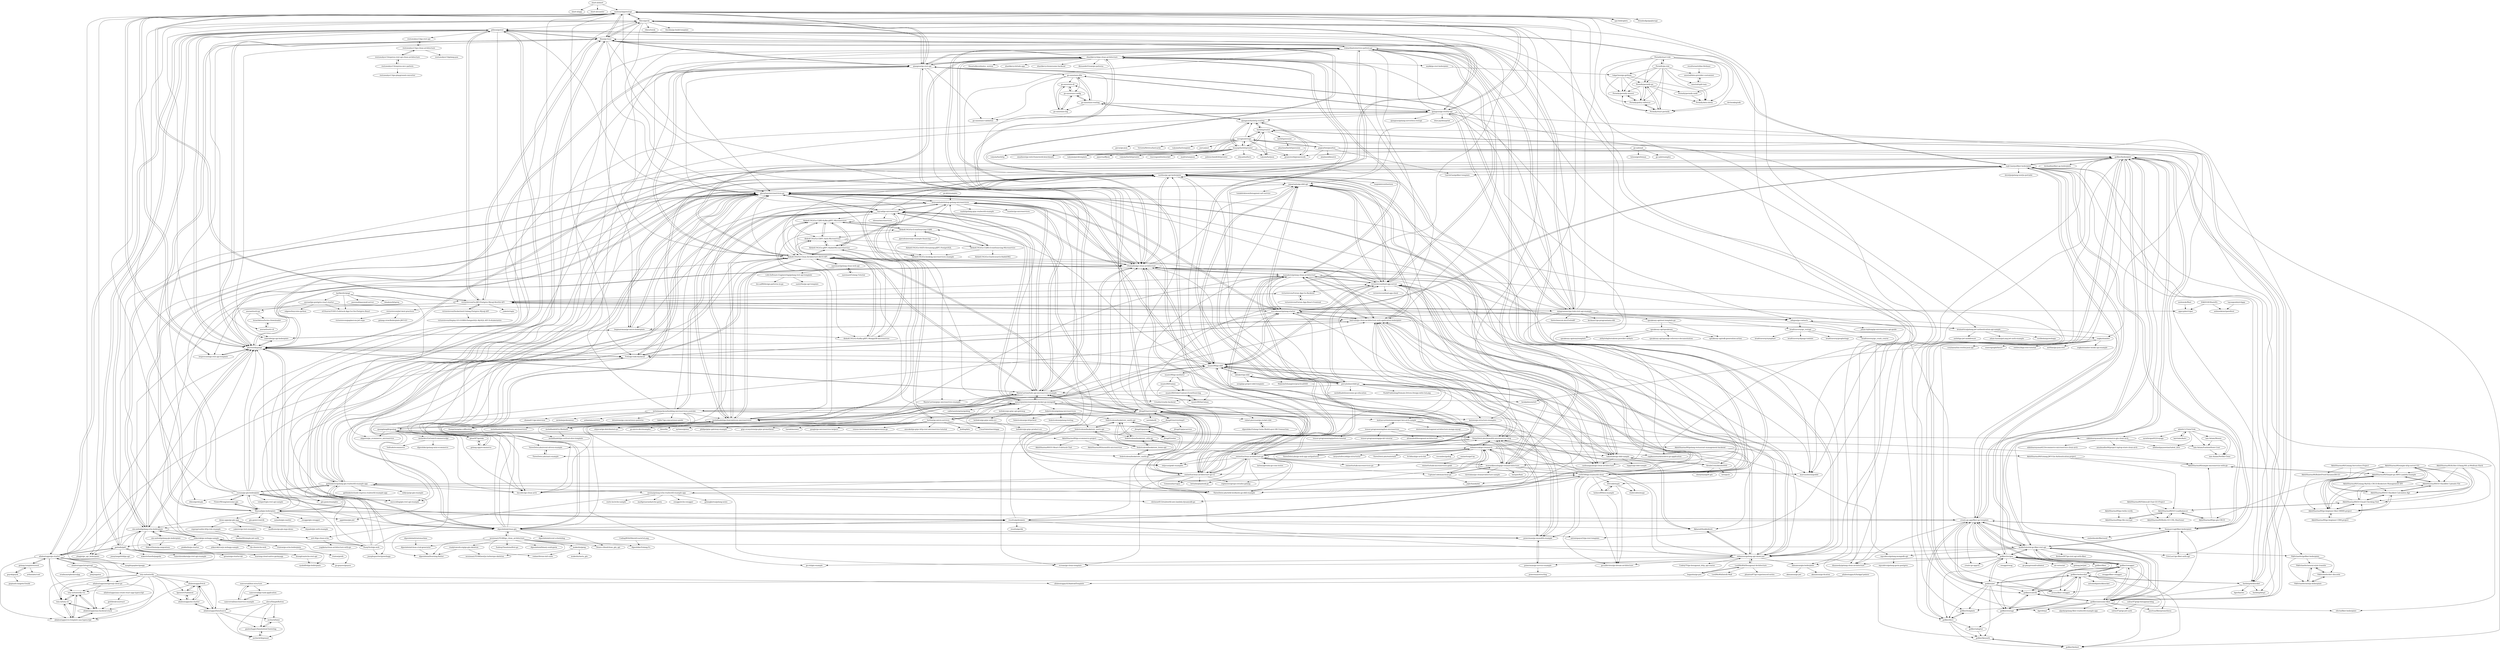 digraph G {
"short-d/short" -> "short-d/app"
"short-d/short" -> "short-d/crawler"
"short-d/short" -> "snowzach/gorestapi"
"ribice/gorsk" -> "dhax/go-base"
"ribice/gorsk" -> "snowzach/gorestapi"
"ribice/gorsk" -> "vardius/go-api-boilerplate"
"ribice/gorsk" -> "qiangxue/go-rest-api"
"ribice/gorsk" -> "qiangxue/go-restful-api"
"ribice/gorsk" -> "ribice/gorsk-gin"
"ribice/gorsk" -> "marcusolsson/goddd" ["e"=1]
"ribice/gorsk" -> "katzien/go-structure-examples" ["e"=1]
"ribice/gorsk" -> "sagikazarmark/modern-go-application" ["e"=1]
"ribice/gorsk" -> "ribice/twisk"
"ribice/gorsk" -> "gilcrest/diygoapi"
"ribice/gorsk" -> "gbrayhan/microservices-go"
"ribice/gorsk" -> "bxcodec/go-clean-arch" ["e"=1]
"ribice/gorsk" -> "thockin/go-build-template" ["e"=1]
"ribice/gorsk" -> "pilinux/gorest"
"gothinkster/golang-gin-realworld-example-app" -> "eddycjy/go-gin-example" ["e"=1]
"gothinkster/golang-gin-realworld-example-app" -> "err0r500/go-realworld-clean"
"gothinkster/golang-gin-realworld-example-app" -> "gin-gonic/examples" ["e"=1]
"gothinkster/golang-gin-realworld-example-app" -> "bxcodec/go-clean-arch" ["e"=1]
"gothinkster/golang-gin-realworld-example-app" -> "xesina/golang-echo-realworld-example-app"
"gothinkster/golang-gin-realworld-example-app" -> "appleboy/gin-jwt" ["e"=1]
"gothinkster/golang-gin-realworld-example-app" -> "Massad/gin-boilerplate"
"gothinkster/golang-gin-realworld-example-app" -> "raycad/go-microservices"
"gothinkster/golang-gin-realworld-example-app" -> "dhax/go-base"
"gothinkster/golang-gin-realworld-example-app" -> "gothinkster/node-express-realworld-example-app" ["e"=1]
"gothinkster/golang-gin-realworld-example-app" -> "vardius/go-api-boilerplate"
"gothinkster/golang-gin-realworld-example-app" -> "qiangxue/go-rest-api"
"gothinkster/golang-gin-realworld-example-app" -> "AleksK1NG/Go-Clean-Architecture-REST-API"
"gothinkster/golang-gin-realworld-example-app" -> "ThreeDotsLabs/wild-workouts-go-ddd-example" ["e"=1]
"gothinkster/golang-gin-realworld-example-app" -> "vsouza/go-gin-boilerplate"
"powerman/go-service-example" -> "powerman/go-monolith-example"
"powerman/go-service-example" -> "powerman/structlog"
"vardius/go-api-boilerplate" -> "ribice/gorsk"
"vardius/go-api-boilerplate" -> "begmaroman/go-micro-boilerplate"
"vardius/go-api-boilerplate" -> "GSabadini/go-clean-architecture"
"vardius/go-api-boilerplate" -> "dhax/go-base"
"vardius/go-api-boilerplate" -> "gbrayhan/microservices-go"
"vardius/go-api-boilerplate" -> "gilcrest/diygoapi"
"vardius/go-api-boilerplate" -> "mehdihadeli/go-food-delivery-microservices"
"vardius/go-api-boilerplate" -> "looplab/eventhorizon" ["e"=1]
"vardius/go-api-boilerplate" -> "ThreeDotsLabs/monolith-microservice-shop"
"vardius/go-api-boilerplate" -> "victorsteven/food-app-server"
"vardius/go-api-boilerplate" -> "eyazici90/go-ddd"
"vardius/go-api-boilerplate" -> "err0r500/go-realworld-clean"
"vardius/go-api-boilerplate" -> "resotto/goilerplate"
"vardius/go-api-boilerplate" -> "jojoarianto/go-ddd-api"
"vardius/go-api-boilerplate" -> "AleksK1NG/Go-Clean-Architecture-REST-API"
"savsgio/atreugo" -> "gogearbox/gearbox"
"savsgio/atreugo" -> "fasthttp/router"
"savsgio/atreugo" -> "buaazp/fasthttprouter"
"savsgio/atreugo" -> "gramework/gramework"
"savsgio/atreugo" -> "smallnest/go-web-framework-benchmark" ["e"=1]
"savsgio/atreugo" -> "qiangxue/fasthttp-routing"
"savsgio/atreugo" -> "valyala/fasthttp" ["e"=1]
"savsgio/atreugo" -> "goccy/go-json" ["e"=1]
"savsgio/atreugo" -> "valyala/fastjson" ["e"=1]
"savsgio/atreugo" -> "VictoriaMetrics/fastcache" ["e"=1]
"savsgio/atreugo" -> "fasthttp/websocket"
"savsgio/atreugo" -> "valyala/quicktemplate" ["e"=1]
"savsgio/atreugo" -> "valyala/fasttemplate" ["e"=1]
"savsgio/atreugo" -> "dgrr/http2"
"savsgio/atreugo" -> "just-js/just" ["e"=1]
"pilinux/gorest" -> "sujit-baniya/fiber-boilerplate"
"pilinux/gorest" -> "dipeshdulal/clean-gin"
"pilinux/gorest" -> "zacscoding/gin-rest-api-example"
"pilinux/gorest" -> "gbrayhan/microservices-go"
"pilinux/gorest" -> "gmhafiz/go8"
"pilinux/gorest" -> "zubroide/go-api-boilerplate"
"pilinux/gorest" -> "allaboutapps/go-starter"
"pilinux/gorest" -> "restuwahyu13/go-rest-api"
"pilinux/gorest" -> "nix-united/golang-echo-boilerplate"
"pilinux/gorest" -> "victorsteven/Go-JWT-Postgres-Mysql-Restful-API"
"pilinux/gorest" -> "gilcrest/diygoapi"
"pilinux/gorest" -> "dhax/go-base"
"pilinux/gorest" -> "eldimious/golang-api-showcase"
"pilinux/gorest" -> "nurcahyaari/golang-starter"
"pilinux/gorest" -> "akmamun/gin-boilerplate"
"jfeng45/servicetmpl" -> "jfeng45/servicetmpl1"
"jfeng45/servicetmpl" -> "eminetto/clean-architecture-go"
"jfeng45/servicetmpl" -> "GSabadini/go-clean-architecture"
"jfeng45/servicetmpl" -> "raycad/go-microservices"
"jfeng45/servicetmpl" -> "eminetto/clean-architecture-go-v2"
"jfeng45/servicetmpl" -> "harlow/go-micro-services"
"jfeng45/servicetmpl" -> "manuelkiessling/go-cleanarchitecture"
"jfeng45/servicetmpl" -> "shijuvar/gokit-examples" ["e"=1]
"jfeng45/servicetmpl" -> "rafael-piovesan/go-rocket-ride"
"jfeng45/servicetmpl" -> "mmorejon/microservices-docker-go-mongodb"
"jfeng45/servicetmpl" -> "sarulabs/di" ["e"=1]
"jfeng45/servicetmpl" -> "mehdihadeli/go-food-delivery-microservices"
"jfeng45/servicetmpl" -> "MarioCarrion/todo-api-microservice-example"
"jfeng45/servicetmpl" -> "vardius/go-api-boilerplate"
"jfeng45/servicetmpl" -> "matiasvarela/minesweeper-hex-arch-sample"
"dhax/go-base" -> "ribice/gorsk"
"dhax/go-base" -> "vardius/go-api-boilerplate"
"dhax/go-base" -> "qiangxue/go-rest-api"
"dhax/go-base" -> "snowzach/gorestapi"
"dhax/go-base" -> "Massad/gin-boilerplate"
"dhax/go-base" -> "gilcrest/diygoapi"
"dhax/go-base" -> "gbrayhan/microservices-go"
"dhax/go-base" -> "qiangxue/go-restful-api"
"dhax/go-base" -> "pilinux/gorest"
"dhax/go-base" -> "victorsteven/Go-JWT-Postgres-Mysql-Restful-API"
"dhax/go-base" -> "mingrammer/go-todo-rest-api-example"
"dhax/go-base" -> "irahardianto/service-pattern-go"
"dhax/go-base" -> "GSabadini/go-clean-architecture"
"dhax/go-base" -> "zubroide/go-api-boilerplate"
"dhax/go-base" -> "gothinkster/golang-gin-realworld-example-app"
"snowzach/gorestapi" -> "gilcrest/diygoapi"
"snowzach/gorestapi" -> "ribice/gorsk"
"snowzach/gorestapi" -> "leeprovoost/go-rest-api-template"
"snowzach/gorestapi" -> "spy16/droplets"
"snowzach/gorestapi" -> "caohoangnam/go-clean-architecture"
"snowzach/gorestapi" -> "dhax/go-base"
"snowzach/gorestapi" -> "friendsofgo/gopherapi"
"snowzach/gorestapi" -> "vardius/go-api-boilerplate"
"snowzach/gorestapi" -> "Fs02/go-todo-backend"
"snowzach/gorestapi" -> "qiangxue/go-rest-api"
"snowzach/gorestapi" -> "victorsteven/Go-JWT-Postgres-Mysql-Restful-API"
"snowzach/gorestapi" -> "antoniopaya22/go-rest-template"
"snowzach/gorestapi" -> "powerman/go-monolith-example"
"snowzach/gorestapi" -> "yhagio/go_api_boilerplate"
"snowzach/gorestapi" -> "naughtygopher/goapp" ["e"=1]
"raycad/go-microservices" -> "MarioCarrion/todo-api-microservice-example"
"raycad/go-microservices" -> "mmorejon/microservices-docker-go-mongodb"
"raycad/go-microservices" -> "gbrayhan/microservices-go"
"raycad/go-microservices" -> "meysamhadeli/shop-golang-microservices"
"raycad/go-microservices" -> "mehdihadeli/go-food-delivery-microservices"
"raycad/go-microservices" -> "nicholasjackson/building-microservices-youtube"
"raycad/go-microservices" -> "GSabadini/go-clean-architecture"
"raycad/go-microservices" -> "jfeng45/servicetmpl"
"raycad/go-microservices" -> "AleksK1NG/Go-CQRS-Kafka-gRPC-Microservices"
"raycad/go-microservices" -> "harlow/go-micro-services"
"raycad/go-microservices" -> "begmaroman/go-micro-boilerplate"
"raycad/go-microservices" -> "ebosas/microservices"
"raycad/go-microservices" -> "vardius/go-api-boilerplate"
"raycad/go-microservices" -> "AleksK1NG/Go-Clean-Architecture-REST-API"
"raycad/go-microservices" -> "gothinkster/golang-gin-realworld-example-app"
"xesina/golang-echo-realworld-example-app" -> "err0r500/go-realworld-clean"
"xesina/golang-echo-realworld-example-app" -> "gothinkster/golang-gin-realworld-example-app"
"xesina/golang-echo-realworld-example-app" -> "swaggo/echo-swagger" ["e"=1]
"xesina/golang-echo-realworld-example-app" -> "eurie-inc/echo-sample"
"xesina/golang-echo-realworld-example-app" -> "markpenaranda/echo-gorm"
"xesina/golang-echo-realworld-example-app" -> "zett-8/go-clean-echo"
"xesina/golang-echo-realworld-example-app" -> "golangkorea/golang-news" ["e"=1]
"xesina/golang-echo-realworld-example-app" -> "chrisxue815/realworld-aws-lambda-dynamodb-go"
"eldimious/golang-api-showcase" -> "AkbaraliShaikh/denti"
"eldimious/golang-api-showcase" -> "gbrayhan/microservices-go"
"eldimious/golang-api-showcase" -> "bmf-san/go-clean-architecture-web-application-boilerplate"
"eldimious/golang-api-showcase" -> "gsvaldevieso/go-dream-architecture"
"eldimious/golang-api-showcase" -> "eyazici90/go-ddd"
"eldimious/golang-api-showcase" -> "jojoarianto/go-ddd-api"
"eldimious/golang-api-showcase" -> "LordMoMA/Hexagonal-Architecture"
"eldimious/golang-api-showcase" -> "akmamun/gin-boilerplate"
"eldimious/golang-api-showcase" -> "nurcahyaari/golang-starter"
"eldimious/golang-api-showcase" -> "CodelyTV/go-hexagonal_http_api-course" ["e"=1]
"eldimious/golang-api-showcase" -> "go-rel/gin-example"
"eldimious/golang-api-showcase" -> "ThreeDotsLabs/monolith-microservice-shop"
"eldimious/golang-api-showcase" -> "powerman/go-service-example"
"FlowerWrong/awesome-gin" -> "Massad/gin-boilerplate"
"FlowerWrong/awesome-gin" -> "vsouza/go-gin-boilerplate"
"eminetto/clean-architecture-go" -> "eminetto/clean-architecture-go-v2"
"eminetto/clean-architecture-go" -> "manuelkiessling/go-cleanarchitecture"
"eminetto/clean-architecture-go" -> "manakuro/golang-clean-architecture"
"eminetto/clean-architecture-go" -> "Gommunity/vagas" ["e"=1]
"eminetto/clean-architecture-go" -> "jfeng45/servicetmpl"
"eminetto/clean-architecture-go" -> "roblaszczak/go-cleanarch"
"eminetto/clean-architecture-go" -> "zhashkevych/go-clean-architecture"
"eminetto/clean-architecture-go" -> "irahardianto/service-pattern-go"
"eminetto/clean-architecture-go" -> "bxcodec/go-clean-arch" ["e"=1]
"eminetto/clean-architecture-go" -> "betrybe/playbook-go" ["e"=1]
"eminetto/clean-architecture-go" -> "eminetto/talk-microservices-go"
"eminetto/clean-architecture-go" -> "CaptainCodeman/clean-go"
"eminetto/clean-architecture-go" -> "crgimenes/grupo-estudos-golang" ["e"=1]
"eminetto/clean-architecture-go" -> "shijuvar/gokit-examples" ["e"=1]
"eminetto/clean-architecture-go" -> "larien/aprenda-go-com-testes" ["e"=1]
"ThreeDotsLabs/monolith-microservice-shop" -> "ThreeDotsLabs/event-driven-example"
"ThreeDotsLabs/monolith-microservice-shop" -> "roblaszczak/go-cleanarch"
"ThreeDotsLabs/monolith-microservice-shop" -> "AkbaraliShaikh/denti"
"ThreeDotsLabs/monolith-microservice-shop" -> "powerman/go-monolith-example"
"ThreeDotsLabs/monolith-microservice-shop" -> "meysamhadeli/shop-golang-microservices"
"ThreeDotsLabs/monolith-microservice-shop" -> "shijuvar/gokit-examples" ["e"=1]
"ThreeDotsLabs/monolith-microservice-shop" -> "ThreeDotsLabs/nats-example"
"ThreeDotsLabs/monolith-microservice-shop" -> "mehdihadeli/go-food-delivery-microservices"
"ThreeDotsLabs/monolith-microservice-shop" -> "bmf-san/go-clean-architecture-web-application-boilerplate"
"karlkeefer/pngr" -> "aesrael/go-postgres-react-starter"
"karlkeefer/pngr" -> "victorsteven/Go-JWT-Postgres-Mysql-Restful-API"
"karlkeefer/pngr" -> "el10savio/TODO-Fullstack-App-Go-Gin-Postgres-React"
"karlkeefer/pngr" -> "aligoren/go_ecommerce_microservice"
"karlkeefer/pngr" -> "passwall/passwall-server" ["e"=1]
"karlkeefer/pngr" -> "binalyze/httpreq" ["e"=1]
"jojoarianto/go-ddd-api" -> "eyazici90/go-ddd"
"jojoarianto/go-ddd-api" -> "bmf-san/go-clean-architecture-web-application-boilerplate"
"jojoarianto/go-ddd-api" -> "takashabe/go-ddd-sample"
"jojoarianto/go-ddd-api" -> "victorsteven/food-app-server"
"jojoarianto/go-ddd-api" -> "tomkdickinson/hexagonal-cart-service"
"jojoarianto/go-ddd-api" -> "gbrayhan/microservices-go"
"jojoarianto/go-ddd-api" -> "nurcahyaari/golang-starter"
"takashabe/go-ddd-sample" -> "victorsteven/food-app-server"
"takashabe/go-ddd-sample" -> "jojoarianto/go-ddd-api"
"takashabe/go-ddd-sample" -> "eyazici90/go-ddd"
"takashabe/go-ddd-sample" -> "KendoCross/kendoDDD"
"takashabe/go-ddd-sample" -> "lupguo/go-ddd-sample"
"takashabe/go-ddd-sample" -> "percybolmer/ddd-go"
"takashabe/go-ddd-sample" -> "caohoangnam/go-clean-architecture"
"fasthttp/websocket" -> "gofiber/websocket"
"fasthttp/websocket" -> "fasthttp/http2"
"fasthttp/websocket" -> "fasthttp/router"
"fasthttp/websocket" -> "dgrr/http2"
"fasthttp/websocket" -> "dgrr/fastws"
"allaboutapps/A3InAppUpdater" -> "allaboutapps/A3AndroidTemplate"
"zubroide/go-api-boilerplate" -> "begmaroman/go-micro-boilerplate"
"zubroide/go-api-boilerplate" -> "gilcrest/diygoapi"
"aesrael/go-postgres-react-starter" -> "edgeee/buycoins-python" ["e"=1]
"aesrael/go-postgres-react-starter" -> "el10savio/TODO-Fullstack-App-Go-Gin-Postgres-React"
"aesrael/go-postgres-react-starter" -> "appcypher/viper"
"aesrael/go-postgres-react-starter" -> "aesrael/sortr.py"
"adxgun/go-contacts" -> "brainattica/golang-jwt-authentication-api-sample"
"adxgun/go-contacts" -> "victorsteven/Go-JWT-Postgres-Mysql-Restful-API"
"adxgun/go-contacts" -> "bradtraversy/go_restapi"
"adxgun/go-contacts" -> "johan-lejdung/go-microservice-api-guide"
"KendoCross/kendoDDD" -> "takashabe/go-ddd-sample"
"KendoCross/kendoDDD" -> "ixre/go2o" ["e"=1]
"KendoCross/kendoDDD" -> "shenyisyn/goft-gin" ["e"=1]
"KendoCross/kendoDDD" -> "victorsteven/food-app-server"
"zupzup/casbin-http-role-example" -> "tienbm90/simple-jwt-auth"
"StarpTech/go-web" -> "ybkuroki/go-webapp-sample"
"StarpTech/go-web" -> "Fs02/go-todo-backend"
"StarpTech/go-web" -> "snowzach/gorestapi"
"StarpTech/go-web" -> "gilcrest/diygoapi"
"StarpTech/go-web" -> "gbrayhan/microservices-go"
"StarpTech/go-web" -> "josephspurrier/gowebapp" ["e"=1]
"StarpTech/go-web" -> "ribice/gorsk"
"spy16/droplets" -> "snowzach/gorestapi"
"err0r500/go-realworld-clean" -> "xesina/golang-echo-realworld-example-app"
"err0r500/go-realworld-clean" -> "holmes89/hex-example"
"err0r500/go-realworld-clean" -> "chrisxue815/realworld-aws-lambda-dynamodb-go"
"err0r500/go-realworld-clean" -> "gothinkster/golang-gin-realworld-example-app"
"err0r500/go-realworld-clean" -> "gsvaldevieso/go-dream-architecture"
"err0r500/go-realworld-clean" -> "GSabadini/go-clean-architecture"
"err0r500/go-realworld-clean" -> "vardius/go-api-boilerplate"
"err0r500/go-realworld-clean" -> "roblaszczak/go-cleanarch"
"err0r500/go-realworld-clean" -> "powerman/go-monolith-example"
"err0r500/go-realworld-clean" -> "iDevoid/stygis"
"err0r500/go-realworld-clean" -> "bmf-san/go-clean-architecture-web-application-boilerplate"
"err0r500/go-realworld-clean" -> "ThreeDotsLabs/monolith-microservice-shop"
"err0r500/go-realworld-clean" -> "irahardianto/service-pattern-go"
"err0r500/go-realworld-clean" -> "eldimious/golang-api-showcase"
"err0r500/go-realworld-clean" -> "gbrayhan/microservices-go"
"fasthttp/router" -> "savsgio/atreugo"
"fasthttp/router" -> "qiangxue/fasthttp-routing"
"fasthttp/router" -> "buaazp/fasthttprouter"
"fasthttp/router" -> "fasthttp/session"
"fasthttp/router" -> "fasthttp/websocket"
"fasthttp/router" -> "valyala/fastjson" ["e"=1]
"fasthttp/router" -> "fasthttp/http2"
"bmf-san/go-clean-architecture-web-application-boilerplate" -> "jojoarianto/go-ddd-api"
"bmf-san/go-clean-architecture-web-application-boilerplate" -> "manakuro/golang-clean-architecture"
"bmf-san/go-clean-architecture-web-application-boilerplate" -> "nurcahyaari/golang-starter"
"bmf-san/go-clean-architecture-web-application-boilerplate" -> "eldimious/golang-api-showcase"
"bmf-san/go-clean-architecture-web-application-boilerplate" -> "Fs02/go-todo-backend"
"bmf-san/go-clean-architecture-web-application-boilerplate" -> "ThreeDotsLabs/monolith-microservice-shop"
"bmf-san/go-clean-architecture-web-application-boilerplate" -> "caohoangnam/go-clean-architecture"
"bmf-san/go-clean-architecture-web-application-boilerplate" -> "akmamun/gin-boilerplate"
"bmf-san/go-clean-architecture-web-application-boilerplate" -> "begmaroman/go-micro-boilerplate"
"bmf-san/go-clean-architecture-web-application-boilerplate" -> "matiasvarela/minesweeper-hex-arch-sample"
"bmf-san/go-clean-architecture-web-application-boilerplate" -> "GSabadini/go-clean-architecture"
"txty-io/texterify" -> "txty-io/texterify-vsc"
"txty-io/texterify" -> "allaboutapps/Fetch"
"txty-io/texterify" -> "txty-io/txty-cli"
"txty-io/texterify" -> "fgeistert/Validated"
"txty-io/texterify" -> "allaboutapps/cra-template-aaa-typescript"
"txty-io/texterify" -> "allaboutapps/integresql-client-go"
"txty-io/texterify" -> "allaboutapps/A3AndroidTemplate"
"txty-io/texterify" -> "allaboutapps/DataSource"
"txty-io/texterify" -> "allaboutapps/ios-starter"
"txty-io/texterify" -> "allaboutapps/aaa-backend-stack"
"holmes89/hex-example" -> "iDevoid/stygis"
"holmes89/hex-example" -> "gsvaldevieso/go-dream-architecture"
"melardev/GoGonicEcommerceApi" -> "5olitude/ecommerce"
"melardev/GoGonicEcommerceApi" -> "dipeshhkc/golang-mini-ecommerce"
"ThreeDotsLabs/nats-example" -> "ThreeDotsLabs/event-driven-example"
"ThreeDotsLabs/event-driven-example" -> "ThreeDotsLabs/nats-example"
"federicoleon/golang-microservices" -> "federicoleon/bookstore_oauth-api"
"federicoleon/golang-microservices" -> "federicoleon/bookstore_users-api"
"federicoleon/golang-microservices" -> "federicoleon/go-httpclient"
"federicoleon/golang-microservices" -> "federicoleon/golang-testing"
"AkbaraliShaikh/denti" -> "ThreeDotsLabs/monolith-microservice-shop"
"AkbaraliShaikh/denti" -> "eldimious/golang-api-showcase"
"aesrael/sortr.py" -> "IsraelAdura/Series-Downloader"
"aesrael/sortr.py" -> "aesrael/sortr-cli"
"bradtraversy/go_restapi" -> "bradtraversy/go_crash_course" ["e"=1]
"bradtraversy/go_restapi" -> "bradtraversy/symphart" ["e"=1]
"bradtraversy/go_restapi" -> "bradtraversy/django-todolist" ["e"=1]
"bradtraversy/go_restapi" -> "bradtraversy/proplistings" ["e"=1]
"moluwole/Bast" -> "appcypher/viper"
"allaboutapps/ios-starter" -> "allaboutapps/Fetch"
"allaboutapps/ios-starter" -> "allaboutapps/DataSource"
"allaboutapps/ios-starter" -> "fgeistert/Validated"
"eyazici90/Galaxy" -> "eyazici90/OrderContext-EventSourcing"
"eyazici90/Galaxy" -> "eyazici90/ImGalaxy"
"tayoogunbiyi/clippy" -> "ashinzekene/speedtest"
"allaboutapps/Fetch" -> "allaboutapps/ios-starter"
"allaboutapps/Fetch" -> "fgeistert/Validated"
"allaboutapps/Fetch" -> "allaboutapps/DataSource"
"allaboutapps/Fetch" -> "allaboutapps/cra-template-aaa-typescript"
"IsraelAdura/Series-Downloader" -> "aesrael/sortr-cli"
"aesrael/sortr-cli" -> "IsraelAdura/Series-Downloader"
"fasthttp/session" -> "phachon/fasthttpsession"
"eyazici90/ImGalaxy" -> "eyazici90/OrderContext-EventSourcing"
"txty-io/texterify-vsc" -> "txty-io/txty-cli"
"txty-io/texterify-vsc" -> "allaboutapps/cra-template-aaa-typescript"
"txty-io/texterify-vsc" -> "allaboutapps/aaa-backend-stack"
"gofiber/recipes" -> "gofiber/fiber" ["e"=1]
"gofiber/recipes" -> "create-go-app/fiber-go-template"
"gofiber/recipes" -> "gofiber/awesome-fiber"
"gofiber/recipes" -> "gofiber/boilerplate"
"gofiber/recipes" -> "koddr/tutorial-go-fiber-rest-api"
"gofiber/recipes" -> "create-go-app/cli" ["e"=1]
"gofiber/recipes" -> "gofiber/docs"
"gofiber/recipes" -> "swaggo/swag" ["e"=1]
"gofiber/recipes" -> "go-playground/validator" ["e"=1]
"gofiber/recipes" -> "gofiber/jwt"
"gofiber/recipes" -> "khannedy/golang-clean-architecture" ["e"=1]
"gofiber/recipes" -> "air-verse/air" ["e"=1]
"gofiber/recipes" -> "golang-jwt/jwt" ["e"=1]
"gofiber/recipes" -> "evrone/go-clean-template" ["e"=1]
"gofiber/recipes" -> "gofiber/swagger"
"eminetto/clean-architecture-go-v2" -> "eminetto/clean-architecture-go"
"eminetto/clean-architecture-go-v2" -> "manakuro/golang-clean-architecture"
"eminetto/clean-architecture-go-v2" -> "GSabadini/go-clean-architecture"
"eminetto/clean-architecture-go-v2" -> "zhashkevych/go-clean-architecture"
"eminetto/clean-architecture-go-v2" -> "bxcodec/go-clean-arch" ["e"=1]
"eminetto/clean-architecture-go-v2" -> "Gommunity/vagas" ["e"=1]
"eminetto/clean-architecture-go-v2" -> "betrybe/playbook-go" ["e"=1]
"eminetto/clean-architecture-go-v2" -> "AleksK1NG/Go-Clean-Architecture-REST-API"
"eminetto/clean-architecture-go-v2" -> "ThreeDotsLabs/wild-workouts-go-ddd-example" ["e"=1]
"eminetto/clean-architecture-go-v2" -> "MarioCarrion/todo-api-microservice-example"
"eminetto/clean-architecture-go-v2" -> "jfeng45/servicetmpl"
"eminetto/clean-architecture-go-v2" -> "bmf-san/go-clean-architecture-web-application-boilerplate"
"eminetto/clean-architecture-go-v2" -> "evrone/go-clean-template" ["e"=1]
"eminetto/clean-architecture-go-v2" -> "crgimenes/grupo-estudos-golang" ["e"=1]
"eminetto/clean-architecture-go-v2" -> "irahardianto/service-pattern-go"
"eyazici90/go-ddd" -> "jojoarianto/go-ddd-api"
"eyazici90/go-ddd" -> "eyazici90/go-mediator"
"eyazici90/go-ddd" -> "takashabe/go-ddd-sample"
"eyazici90/go-ddd" -> "percybolmer/ddd-go"
"eyazici90/go-ddd" -> "gbrayhan/microservices-go"
"eyazici90/go-ddd" -> "victorsteven/food-app-server"
"eyazici90/go-ddd" -> "powerman/go-monolith-example"
"eyazici90/go-ddd" -> "GSabadini/go-clean-architecture"
"eyazici90/go-ddd" -> "Fs02/go-todo-backend"
"eyazici90/go-ddd" -> "mehdihadeli/Go-MediatR"
"eyazici90/go-ddd" -> "eldimious/golang-api-showcase"
"eyazici90/go-ddd" -> "sklinkert/go-ddd"
"eyazici90/go-ddd" -> "AleksK1NG/Go-EventSourcing-CQRS"
"eyazici90/go-ddd" -> "nurcahyaari/golang-starter"
"eyazici90/go-ddd" -> "mehdihadeli/go-food-delivery-microservices"
"allaboutapps/integresql" -> "allaboutapps/integresql-client-go"
"allaboutapps/integresql" -> "allaboutapps/go-starter"
"allaboutapps/integresql" -> "txty-io/texterify"
"allaboutapps/integresql" -> "eradman/ephemeralpg"
"allaboutapps/integresql" -> "jawj/zapatos" ["e"=1]
"nix-united/golang-echo-boilerplate" -> "nix-united/golang-gin-boilerplate"
"nix-united/golang-echo-boilerplate" -> "gilcrest/diygoapi"
"nix-united/golang-echo-boilerplate" -> "ShkrutDenis/go-migrations"
"nix-united/golang-echo-boilerplate" -> "dzungtran/echo-rest-api"
"nix-united/golang-echo-boilerplate" -> "ybkuroki/go-webapp-sample"
"nix-united/golang-echo-boilerplate" -> "gbrayhan/microservices-go"
"nix-united/golang-echo-boilerplate" -> "sujit-baniya/fiber-boilerplate"
"nix-united/golang-echo-boilerplate" -> "syahidfrd/go-boilerplate"
"nix-united/golang-echo-boilerplate" -> "pilinux/gorest"
"nix-united/golang-echo-boilerplate" -> "zett-8/go-clean-echo"
"gbrayhan/microservices-go" -> "mehdihadeli/go-food-delivery-microservices"
"gbrayhan/microservices-go" -> "raycad/go-microservices"
"gbrayhan/microservices-go" -> "GSabadini/go-clean-architecture"
"gbrayhan/microservices-go" -> "gilcrest/diygoapi"
"gbrayhan/microservices-go" -> "meysamhadeli/shop-golang-microservices"
"gbrayhan/microservices-go" -> "MarioCarrion/todo-api-microservice-example"
"gbrayhan/microservices-go" -> "eldimious/golang-api-showcase"
"gbrayhan/microservices-go" -> "eyazici90/go-ddd"
"gbrayhan/microservices-go" -> "vardius/go-api-boilerplate"
"gbrayhan/microservices-go" -> "nurcahyaari/golang-starter"
"gbrayhan/microservices-go" -> "jojoarianto/go-ddd-api"
"gbrayhan/microservices-go" -> "nix-united/golang-echo-boilerplate"
"gbrayhan/microservices-go" -> "dipeshdulal/clean-gin"
"gbrayhan/microservices-go" -> "Fs02/go-todo-backend"
"gbrayhan/microservices-go" -> "begmaroman/go-micro-boilerplate"
"victorsteven/Forum-App-Go-Backend" -> "victorsteven/Forum-App-React-Frontend"
"victorsteven/Forum-App-Go-Backend" -> "victorsteven/Go-JWT-Postgres-Mysql-Restful-API"
"triaton/go-echo-boilerplate" -> "triaton/profx"
"qiangxue/go-rest-api" -> "AleksK1NG/Go-Clean-Architecture-REST-API"
"qiangxue/go-rest-api" -> "go-ozzo/ozzo-validation" ["e"=1]
"qiangxue/go-rest-api" -> "ribice/gorsk"
"qiangxue/go-rest-api" -> "dhax/go-base"
"qiangxue/go-rest-api" -> "mingrammer/go-todo-rest-api-example"
"qiangxue/go-rest-api" -> "bxcodec/go-clean-arch" ["e"=1]
"qiangxue/go-rest-api" -> "go-ozzo/ozzo-dbx"
"qiangxue/go-rest-api" -> "zhashkevych/go-clean-architecture"
"qiangxue/go-rest-api" -> "MarioCarrion/todo-api-microservice-example"
"qiangxue/go-rest-api" -> "gilcrest/diygoapi"
"qiangxue/go-rest-api" -> "vardius/go-api-boilerplate"
"qiangxue/go-rest-api" -> "irahardianto/service-pattern-go"
"qiangxue/go-rest-api" -> "snowzach/gorestapi"
"qiangxue/go-rest-api" -> "ThreeDotsLabs/wild-workouts-go-ddd-example" ["e"=1]
"qiangxue/go-rest-api" -> "evrone/go-clean-template" ["e"=1]
"zhashkevych/go-clean-architecture" -> "zhashkevych/todo-app" ["e"=1]
"zhashkevych/go-clean-architecture" -> "AleksK1NG/Go-Clean-Architecture-REST-API"
"zhashkevych/go-clean-architecture" -> "Creatly/creatly-backend" ["e"=1]
"zhashkevych/go-clean-architecture" -> "eminetto/clean-architecture-go-v2"
"zhashkevych/go-clean-architecture" -> "GSabadini/go-clean-architecture"
"zhashkevych/go-clean-architecture" -> "manakuro/golang-clean-architecture"
"zhashkevych/go-clean-architecture" -> "irahardianto/service-pattern-go"
"zhashkevych/go-clean-architecture" -> "snykk/go-rest-boilerplate"
"zhashkevych/go-clean-architecture" -> "qiangxue/go-rest-api"
"zhashkevych/go-clean-architecture" -> "eminetto/clean-architecture-go"
"zhashkevych/go-clean-architecture" -> "zhashkevych/awesome-backend" ["e"=1]
"zhashkevych/go-clean-architecture" -> "bxcodec/go-clean-arch" ["e"=1]
"zhashkevych/go-clean-architecture" -> "AlexanderGrom/go-patterns" ["e"=1]
"zhashkevych/go-clean-architecture" -> "victorsteven/food-app-server"
"zhashkevych/go-clean-architecture" -> "theartofdevel/notes_system" ["e"=1]
"victorsteven/Go-JWT-Postgres-Mysql-Restful-API" -> "victorsteven/Dockerized-Golang-Postgres-Mysql-API"
"victorsteven/Go-JWT-Postgres-Mysql-Restful-API" -> "victorsteven/Forum-App-Go-Backend"
"victorsteven/Go-JWT-Postgres-Mysql-Restful-API" -> "nurcahyaari/golang-starter"
"victorsteven/Go-JWT-Postgres-Mysql-Restful-API" -> "pilinux/gorest"
"victorsteven/Go-JWT-Postgres-Mysql-Restful-API" -> "victorsteven/jwt-best-practices"
"victorsteven/Go-JWT-Postgres-Mysql-Restful-API" -> "dhax/go-base"
"victorsteven/Go-JWT-Postgres-Mysql-Restful-API" -> "bmf-san/go-clean-architecture-web-application-boilerplate"
"victorsteven/Go-JWT-Postgres-Mysql-Restful-API" -> "snowzach/gorestapi"
"victorsteven/Go-JWT-Postgres-Mysql-Restful-API" -> "yhagio/go_api_boilerplate"
"victorsteven/Go-JWT-Postgres-Mysql-Restful-API" -> "adxgun/go-contacts"
"victorsteven/Go-JWT-Postgres-Mysql-Restful-API" -> "yakuter/ugin" ["e"=1]
"victorsteven/Go-JWT-Postgres-Mysql-Restful-API" -> "leeprovoost/go-rest-api-template"
"victorsteven/Go-JWT-Postgres-Mysql-Restful-API" -> "mingrammer/go-todo-rest-api-example"
"victorsteven/Go-JWT-Postgres-Mysql-Restful-API" -> "victorsteven/food-app-server"
"victorsteven/Go-JWT-Postgres-Mysql-Restful-API" -> "manakuro/golang-clean-architecture"
"resotto/goilerplate" -> "dipeshdulal/clean-gin"
"resotto/goilerplate" -> "resotto/gochk"
"resotto/goilerplate" -> "AkbaraliShaikh/denti"
"resotto/goilerplate" -> "vardius/go-api-boilerplate"
"resotto/goilerplate" -> "victorsteven/food-app-server"
"resotto/goilerplate" -> "gbrayhan/microservices-go"
"resotto/goilerplate" -> "eldimious/golang-api-showcase"
"resotto/goilerplate" -> "vsouza/go-gin-boilerplate"
"create-go-app/fiber-go-template" -> "gofiber/boilerplate"
"create-go-app/fiber-go-template" -> "create-go-app/cli" ["e"=1]
"create-go-app/fiber-go-template" -> "gofiber/recipes"
"create-go-app/fiber-go-template" -> "sujit-baniya/fiber-boilerplate"
"create-go-app/fiber-go-template" -> "koddr/tutorial-go-fiber-rest-api"
"create-go-app/fiber-go-template" -> "thomasvvugt/fiber-boilerplate"
"create-go-app/fiber-go-template" -> "gofiber/docs"
"create-go-app/fiber-go-template" -> "gofiber/awesome-fiber"
"create-go-app/fiber-go-template" -> "khannedy/golang-clean-architecture" ["e"=1]
"create-go-app/fiber-go-template" -> "gofiber/swagger"
"create-go-app/fiber-go-template" -> "gofiber/jwt"
"create-go-app/fiber-go-template" -> "gbrayhan/microservices-go"
"create-go-app/fiber-go-template" -> "nurcahyaari/golang-starter"
"create-go-app/fiber-go-template" -> "nix-united/golang-echo-boilerplate"
"create-go-app/fiber-go-template" -> "Massad/gin-boilerplate"
"gofiber/jwt" -> "gofiber/websocket"
"gofiber/jwt" -> "gofiber/boilerplate"
"gofiber/jwt" -> "gofiber/helmet"
"gofiber/jwt" -> "gofiber/template"
"gofiber/jwt" -> "arsmn/fiber-swagger"
"gofiber/jwt" -> "gofiber/storage"
"gofiber/jwt" -> "gofiber/docs"
"gofiber/jwt" -> "gofiber/recipes"
"gofiber/jwt" -> "create-go-app/fiber-go-template"
"gofiber/jwt" -> "gofiber/keyauth"
"gofiber/jwt" -> "gofiber/contrib"
"golang-templates/seed" -> "goyek/goyek"
"golang-templates/seed" -> "allaboutapps/go-starter"
"golang-templates/seed" -> "ardanlabs/conf" ["e"=1]
"victorsteven/food-app-server" -> "percybolmer/ddd-go"
"victorsteven/food-app-server" -> "takashabe/go-ddd-sample"
"victorsteven/food-app-server" -> "victorsteven/food-app-client"
"victorsteven/food-app-server" -> "jojoarianto/go-ddd-api"
"victorsteven/food-app-server" -> "eyazici90/go-ddd"
"victorsteven/food-app-server" -> "GSabadini/go-clean-architecture"
"victorsteven/food-app-server" -> "KendoCross/kendoDDD"
"victorsteven/food-app-server" -> "vardius/go-api-boilerplate"
"victorsteven/food-app-server" -> "manakuro/golang-clean-architecture"
"victorsteven/food-app-server" -> "victorsteven/Forum-App-Go-Backend"
"victorsteven/food-app-server" -> "ThreeDotsLabs/wild-workouts-go-ddd-example" ["e"=1]
"victorsteven/food-app-server" -> "gbrayhan/microservices-go"
"victorsteven/food-app-server" -> "AkbaraliShaikh/denti"
"victorsteven/food-app-server" -> "irahardianto/service-pattern-go"
"victorsteven/food-app-server" -> "marcusolsson/goddd" ["e"=1]
"gogearbox/gearbox" -> "savsgio/atreugo"
"gogearbox/gearbox" -> "abahmed/kwatch" ["e"=1]
"gogearbox/gearbox" -> "fasthttp/router"
"gogearbox/gearbox" -> "gofiber/boilerplate"
"gogearbox/gearbox" -> "gofiber/helmet"
"gogearbox/gearbox" -> "go-goyave/goyave" ["e"=1]
"gogearbox/gearbox" -> "GalvinGao/gofiber-template"
"eyazici90/OrderContext-EventSourcing" -> "eyazici90/ImGalaxy"
"powerman/go-monolith-example" -> "powerman/go-service-example"
"powerman/go-monolith-example" -> "ThreeDotsLabs/monolith-microservice-shop"
"powerman/go-monolith-example" -> "eyazici90/go-ddd"
"manakuro/golang-clean-architecture" -> "bmf-san/go-clean-architecture-web-application-boilerplate"
"manakuro/golang-clean-architecture" -> "eminetto/clean-architecture-go-v2"
"manakuro/golang-clean-architecture" -> "eminetto/clean-architecture-go"
"manakuro/golang-clean-architecture" -> "manuelkiessling/go-cleanarchitecture"
"manakuro/golang-clean-architecture" -> "GSabadini/go-clean-architecture"
"manakuro/golang-clean-architecture" -> "zhashkevych/go-clean-architecture"
"manakuro/golang-clean-architecture" -> "caohoangnam/go-clean-architecture"
"manakuro/golang-clean-architecture" -> "victorsteven/food-app-server"
"manakuro/golang-clean-architecture" -> "eldimious/golang-api-showcase"
"manakuro/golang-clean-architecture" -> "gsvaldevieso/go-dream-architecture"
"manakuro/golang-clean-architecture" -> "nurcahyaari/golang-starter"
"manakuro/golang-clean-architecture" -> "bxcodec/go-clean-arch" ["e"=1]
"manakuro/golang-clean-architecture" -> "khannedy/golang-clean-architecture" ["e"=1]
"manakuro/golang-clean-architecture" -> "rafael-piovesan/go-rocket-ride"
"manakuro/golang-clean-architecture" -> "AleksK1NG/Go-Clean-Architecture-REST-API"
"GSabadini/go-clean-architecture" -> "gbrayhan/microservices-go"
"GSabadini/go-clean-architecture" -> "eminetto/clean-architecture-go-v2"
"GSabadini/go-clean-architecture" -> "zhashkevych/go-clean-architecture"
"GSabadini/go-clean-architecture" -> "vardius/go-api-boilerplate"
"GSabadini/go-clean-architecture" -> "manakuro/golang-clean-architecture"
"GSabadini/go-clean-architecture" -> "victorsteven/food-app-server"
"GSabadini/go-clean-architecture" -> "meysamhadeli/shop-golang-microservices"
"GSabadini/go-clean-architecture" -> "eyazici90/go-ddd"
"GSabadini/go-clean-architecture" -> "AleksK1NG/Go-Clean-Architecture-REST-API"
"GSabadini/go-clean-architecture" -> "MarioCarrion/todo-api-microservice-example"
"GSabadini/go-clean-architecture" -> "jojoarianto/go-ddd-api"
"GSabadini/go-clean-architecture" -> "Fs02/go-todo-backend"
"GSabadini/go-clean-architecture" -> "gilcrest/diygoapi"
"GSabadini/go-clean-architecture" -> "raycad/go-microservices"
"GSabadini/go-clean-architecture" -> "bmf-san/go-clean-architecture-web-application-boilerplate"
"sujit-baniya/fiber-boilerplate" -> "thomasvvugt/fiber-boilerplate"
"sujit-baniya/fiber-boilerplate" -> "koddr/tutorial-go-fiber-rest-api"
"sujit-baniya/fiber-boilerplate" -> "create-go-app/fiber-go-template"
"sujit-baniya/fiber-boilerplate" -> "gofiber/boilerplate"
"sujit-baniya/fiber-boilerplate" -> "GalvinGao/gofiber-template"
"sujit-baniya/fiber-boilerplate" -> "nurcahyaari/golang-starter"
"sujit-baniya/fiber-boilerplate" -> "EricLau1/go-fiber-auth-api"
"sujit-baniya/fiber-boilerplate" -> "pilinux/gorest"
"sujit-baniya/fiber-boilerplate" -> "NikSchaefer/gofiber-boilerplate"
"sujit-baniya/fiber-boilerplate" -> "nix-united/golang-echo-boilerplate"
"sujit-baniya/fiber-boilerplate" -> "efectn/fiber-boilerplate"
"sujit-baniya/fiber-boilerplate" -> "dipeshdulal/clean-gin"
"sujit-baniya/fiber-boilerplate" -> "dstotijn/golang-nextjs-portable"
"sujit-baniya/fiber-boilerplate" -> "vardius/go-api-boilerplate"
"gmhafiz/go8" -> "allaboutapps/go-starter"
"gmhafiz/go8" -> "pilinux/gorest"
"gmhafiz/go8" -> "gilcrest/diygoapi"
"gmhafiz/go8" -> "gbrayhan/microservices-go"
"gmhafiz/go8" -> "mikestefanello/pagoda" ["e"=1]
"gmhafiz/go8" -> "yhagio/go_api_boilerplate"
"gmhafiz/go8" -> "rameshsunkara/go-rest-api-example"
"gmhafiz/go8" -> "dzungtran/echo-rest-api"
"gmhafiz/go8" -> "nix-united/golang-echo-boilerplate"
"gmhafiz/go8" -> "qreasio/go-starter-kit"
"gmhafiz/go8" -> "naughtygopher/goapp" ["e"=1]
"gmhafiz/go8" -> "learning-cloud-native-go/myapp" ["e"=1]
"gmhafiz/go8" -> "jonnylangefeld/go-api"
"gofiber/docs" -> "gofiber/helmet"
"gofiber/docs" -> "gofiber/keyauth"
"gofiber/docs" -> "gofiber/adaptor"
"gofiber/docs" -> "gofiber/template"
"gofiber/docs" -> "create-go-app/fiber-go-template"
"harlow/go-micro-services" -> "mmorejon/microservices-docker-go-mongodb"
"harlow/go-micro-services" -> "EwanValentine/shippy" ["e"=1]
"harlow/go-micro-services" -> "koding/kite" ["e"=1]
"harlow/go-micro-services" -> "raycad/go-microservices"
"harlow/go-micro-services" -> "jfeng45/servicetmpl"
"harlow/go-micro-services" -> "go-micro-dev/examples" ["e"=1]
"harlow/go-micro-services" -> "lileio/lile" ["e"=1]
"harlow/go-micro-services" -> "nytimes/gizmo" ["e"=1]
"harlow/go-micro-services" -> "philips/grpc-gateway-example" ["e"=1]
"harlow/go-micro-services" -> "grpc-ecosystem/go-grpc-prometheus" ["e"=1]
"harlow/go-micro-services" -> "shijuvar/go-distributed-sys" ["e"=1]
"harlow/go-micro-services" -> "tinrab/meower" ["e"=1]
"harlow/go-micro-services" -> "google/go-microservice-helpers" ["e"=1]
"harlow/go-micro-services" -> "census-instrumentation/opencensus-go" ["e"=1]
"harlow/go-micro-services" -> "amsokol/go-grpc-http-rest-microservice-tutorial" ["e"=1]
"tensor-programming/hex-microservice" -> "matiasvarela/minesweeper-hex-arch-sample"
"tensor-programming/hex-microservice" -> "tensor-programming/go-kit-tutorial" ["e"=1]
"tensor-programming/hex-microservice" -> "iDevoid/stygis"
"tensor-programming/hex-microservice" -> "tensor-programming/pattern-tutorial"
"tensor-programming/hex-microservice" -> "alramaboli/hexagonal-architecture"
"AleksK1NG/Go-Clean-Architecture-REST-API" -> "zhashkevych/go-clean-architecture"
"AleksK1NG/Go-Clean-Architecture-REST-API" -> "qiangxue/go-rest-api"
"AleksK1NG/Go-Clean-Architecture-REST-API" -> "AleksK1NG/Go-gRPC-RabbitMQ-microservice"
"AleksK1NG/Go-Clean-Architecture-REST-API" -> "AleksK1NG/Go-GRPC-Auth-Microservice"
"AleksK1NG/Go-Clean-Architecture-REST-API" -> "MarioCarrion/todo-api-microservice-example"
"AleksK1NG/Go-Clean-Architecture-REST-API" -> "mehdihadeli/go-food-delivery-microservices"
"AleksK1NG/Go-Clean-Architecture-REST-API" -> "GSabadini/go-clean-architecture"
"AleksK1NG/Go-Clean-Architecture-REST-API" -> "AleksK1NG/Go-CQRS-Kafka-gRPC-Microservices"
"AleksK1NG/Go-Clean-Architecture-REST-API" -> "naeemaei/golang-clean-web-api"
"AleksK1NG/Go-Clean-Architecture-REST-API" -> "evrone/go-clean-template" ["e"=1]
"AleksK1NG/Go-Clean-Architecture-REST-API" -> "AleksK1NG/Go-Kafka-gRPC-MongoDB-microservice"
"AleksK1NG/Go-Clean-Architecture-REST-API" -> "khannedy/golang-clean-architecture" ["e"=1]
"AleksK1NG/Go-Clean-Architecture-REST-API" -> "eminetto/clean-architecture-go-v2"
"AleksK1NG/Go-Clean-Architecture-REST-API" -> "bxcodec/go-clean-arch" ["e"=1]
"AleksK1NG/Go-Clean-Architecture-REST-API" -> "gbrayhan/microservices-go"
"Fs02/go-todo-backend" -> "go-rel/gin-example"
"Fs02/go-todo-backend" -> "bmf-san/go-clean-architecture-web-application-boilerplate"
"Fs02/go-todo-backend" -> "gilcrest/diygoapi"
"Fs02/go-todo-backend" -> "eyazici90/go-ddd"
"Fs02/go-todo-backend" -> "GSabadini/go-clean-architecture"
"Fs02/go-todo-backend" -> "gbrayhan/microservices-go"
"Fs02/go-todo-backend" -> "ThreeDotsLabs/event-driven-example"
"quangdangfit/goshop" -> "golang-app/ecommerce"
"quangdangfit/goshop" -> "gieart87/gotoko"
"quangdangfit/goshop" -> "AkhilSharma90/go-ecommerce-project"
"quangdangfit/goshop" -> "aligoren/go_ecommerce_microservice"
"quangdangfit/goshop" -> "melardev/GoGonicEcommerceApi"
"quangdangfit/goshop" -> "gbrayhan/microservices-go"
"quangdangfit/goshop" -> "nikhilnarayanan623/ecommerce-gin-clean-arch"
"quangdangfit/goshop" -> "meysamhadeli/shop-golang-microservices"
"quangdangfit/goshop" -> "mehdihadeli/go-food-delivery-microservices"
"quangdangfit/goshop" -> "zacscoding/gin-rest-api-example"
"quangdangfit/goshop" -> "ThreeDotsLabs/monolith-microservice-shop"
"allaboutapps/go-starter" -> "gmhafiz/go8"
"allaboutapps/go-starter" -> "txty-io/texterify"
"allaboutapps/go-starter" -> "pilinux/gorest"
"allaboutapps/go-starter" -> "allaboutapps/integresql"
"allaboutapps/go-starter" -> "golang-templates/seed"
"allaboutapps/go-starter" -> "allaboutapps/integresql-client-go"
"allaboutapps/go-starter" -> "nix-united/golang-echo-boilerplate"
"allaboutapps/go-starter" -> "txty-io/txty-cli"
"allaboutapps/go-starter" -> "txty-io/texterify-vsc"
"allaboutapps/go-starter" -> "allaboutapps/cra-template-aaa-typescript"
"allaboutapps/go-starter" -> "gilcrest/diygoapi"
"allaboutapps/go-starter" -> "naughtygopher/goapp" ["e"=1]
"allaboutapps/go-starter" -> "go-goyave/goyave" ["e"=1]
"allaboutapps/go-starter" -> "Fs02/go-todo-backend"
"nicholasjackson/building-microservices-youtube" -> "raycad/go-microservices"
"nicholasjackson/building-microservices-youtube" -> "MarioCarrion/todo-api-microservice-example"
"nicholasjackson/building-microservices-youtube" -> "gbrayhan/microservices-go"
"nicholasjackson/building-microservices-youtube" -> "mehdihadeli/go-food-delivery-microservices"
"nicholasjackson/building-microservices-youtube" -> "mmorejon/microservices-docker-go-mongodb"
"nicholasjackson/building-microservices-youtube" -> "ThreeDotsLabs/wild-workouts-go-ddd-example" ["e"=1]
"nicholasjackson/building-microservices-youtube" -> "shijuvar/go-distributed-sys" ["e"=1]
"nicholasjackson/building-microservices-youtube" -> "katzien/go-structure-examples" ["e"=1]
"nicholasjackson/building-microservices-youtube" -> "shomali11/go-interview" ["e"=1]
"nicholasjackson/building-microservices-youtube" -> "zhashkevych/go-clean-architecture"
"nicholasjackson/building-microservices-youtube" -> "nicholasjackson/env"
"nicholasjackson/building-microservices-youtube" -> "thangchung/go-coffeeshop" ["e"=1]
"nicholasjackson/building-microservices-youtube" -> "ardanlabs/service" ["e"=1]
"nicholasjackson/building-microservices-youtube" -> "lotusirous/go-concurrency-patterns" ["e"=1]
"nicholasjackson/building-microservices-youtube" -> "luk4z7/go-concurrency-guide" ["e"=1]
"gofiber/websocket" -> "gofiber/jwt"
"gofiber/websocket" -> "fasthttp/websocket"
"gofiber/websocket" -> "antoniodipinto/ikisocket"
"gofiber/websocket" -> "gofiber/storage"
"gofiber/websocket" -> "gofiber/contrib"
"gofiber/websocket" -> "gofiber/helmet"
"gofiber/websocket" -> "arsmn/fiber-swagger"
"nurcahyaari/golang-starter" -> "sujit-baniya/fiber-boilerplate"
"nurcahyaari/golang-starter" -> "bmf-san/go-clean-architecture-web-application-boilerplate"
"nurcahyaari/golang-starter" -> "gbrayhan/microservices-go"
"nurcahyaari/golang-starter" -> "jojoarianto/go-ddd-api"
"nurcahyaari/golang-starter" -> "victorsteven/Go-JWT-Postgres-Mysql-Restful-API"
"nurcahyaari/golang-starter" -> "ThreeDotsLabs/monolith-microservice-shop"
"nurcahyaari/golang-starter" -> "eyazici90/go-ddd"
"nurcahyaari/golang-starter" -> "eldimious/golang-api-showcase"
"nurcahyaari/golang-starter" -> "zacscoding/gin-rest-api-example"
"ybkuroki/go-webapp-sample" -> "ybkuroki/vuejs-webapp-sample"
"ybkuroki/go-webapp-sample" -> "StarpTech/go-web"
"ybkuroki/go-webapp-sample" -> "nix-united/golang-echo-boilerplate"
"ybkuroki/go-webapp-sample" -> "hb-chen/echo-web" ["e"=1]
"ybkuroki/go-webapp-sample" -> "triaton/go-echo-boilerplate"
"ybkuroki/go-webapp-sample" -> "pinkhello/go-starter"
"ybkuroki/go-webapp-sample" -> "gilcrest/diygoapi"
"ybkuroki/go-webapp-sample" -> "AleksK1NG/Go-Clean-Architecture-REST-API"
"ybkuroki/go-webapp-sample" -> "gmhafiz/go8"
"ybkuroki/go-webapp-sample" -> "koddr/tutorial-go-fiber-rest-api"
"dipeshdulal/clean-gin" -> "wesionaryTEAM/go_clean_architecture"
"dipeshdulal/clean-gin" -> "resotto/goilerplate"
"dipeshdulal/clean-gin" -> "Denes-cilwal/clean_gin_api"
"dipeshdulal/clean-gin" -> "gbrayhan/microservices-go"
"dipeshdulal/clean-gin" -> "pilinux/gorest"
"dipeshdulal/clean-gin" -> "gilcrest/diygoapi"
"dipeshdulal/clean-gin" -> "sujit-baniya/fiber-boilerplate"
"dipeshdulal/clean-gin" -> "mehdihadeli/go-food-delivery-microservices"
"dipeshdulal/clean-gin" -> "AleksK1NG/Go-Clean-Architecture-REST-API"
"dipeshdulal/clean-gin" -> "bmf-san/go-clean-architecture-web-application-boilerplate"
"dipeshdulal/clean-gin" -> "nurcahyaari/golang-starter"
"dipeshdulal/clean-gin" -> "dipeshdulal/learning-flutter"
"dipeshdulal/clean-gin" -> "powerman/go-monolith-example"
"dipeshdulal/clean-gin" -> "antoniopaya22/go-rest-template"
"dipeshdulal/clean-gin" -> "dipeshdulal/event-scheduling"
"matiasvarela/minesweeper-hex-arch-sample" -> "tensor-programming/hex-microservice"
"matiasvarela/minesweeper-hex-arch-sample" -> "dexterorion/hexagonal-architecture-mongo-mysql"
"matiasvarela/minesweeper-hex-arch-sample" -> "vindecodex/msgo"
"matiasvarela/minesweeper-hex-arch-sample" -> "alramaboli/hexagonal-architecture"
"gofiber/helmet" -> "gofiber/keyauth"
"gofiber/keyauth" -> "gofiber/helmet"
"gofiber/boilerplate" -> "thomasvvugt/fiber-boilerplate"
"gofiber/boilerplate" -> "create-go-app/fiber-go-template"
"gofiber/boilerplate" -> "sujit-baniya/fiber-boilerplate"
"gofiber/boilerplate" -> "hrshadhin/fiber-go-boilerplate"
"gofiber/boilerplate" -> "gofiber/jwt"
"gofiber/boilerplate" -> "gofiber/recipes"
"gofiber/boilerplate" -> "gofiber/awesome-fiber"
"gofiber/boilerplate" -> "gofiber/template"
"gofiber/boilerplate" -> "koddr/tutorial-go-fiber-rest-api"
"gofiber/boilerplate" -> "arsmn/fiber-swagger"
"gofiber/boilerplate" -> "gofiber/keyauth"
"gofiber/boilerplate" -> "gofiber/contrib"
"gofiber/boilerplate" -> "gofiber/docs"
"gofiber/boilerplate" -> "embedmode/fiberseed"
"victorsteven/Forum-App-React-Frontend" -> "victorsteven/Forum-App-Go-Backend"
"thomasvvugt/fiber-boilerplate" -> "gofiber/boilerplate"
"thomasvvugt/fiber-boilerplate" -> "sujit-baniya/fiber-boilerplate"
"thomasvvugt/fiber-boilerplate" -> "EricLau1/go-fiber-auth-api"
"thomasvvugt/fiber-boilerplate" -> "koddr/tutorial-go-fiber-rest-api"
"thomasvvugt/fiber-boilerplate" -> "create-go-app/fiber-go-template"
"thomasvvugt/fiber-boilerplate" -> "embedmode/fiberseed"
"gofiber/template" -> "gofiber/docs"
"victorsteven/Dockerized-Golang-Postgres-Mysql-API" -> "victorsteven/Deploy-GO-GORM-PostgreSQL-MySQL-API-To-Kubernetes"
"victorsteven/Dockerized-Golang-Postgres-Mysql-API" -> "victorsteven/Go-JWT-Postgres-Mysql-Restful-API"
"begmaroman/go-micro-boilerplate" -> "vardius/go-api-boilerplate"
"begmaroman/go-micro-boilerplate" -> "zubroide/go-api-boilerplate"
"begmaroman/go-micro-boilerplate" -> "AleksK1NG/Go-Kafka-gRPC-MongoDB-microservice"
"begmaroman/go-micro-boilerplate" -> "bmf-san/go-clean-architecture-web-application-boilerplate"
"begmaroman/go-micro-boilerplate" -> "gbrayhan/microservices-go"
"jfeng45/servicetmpl1" -> "jfeng45/order"
"jfeng45/servicetmpl1" -> "jfeng45/servicetmpl"
"jfeng45/servicetmpl1" -> "jfeng45/grpcservice"
"jfeng45/servicetmpl1" -> "jfeng45/payment"
"gofiber/adaptor" -> "gofiber/keyauth"
"iDevoid/stygis" -> "gsvaldevieso/go-dream-architecture"
"iDevoid/stygis" -> "holmes89/hex-example"
"iDevoid/stygis" -> "vindecodex/msgo"
"fgeistert/Validated" -> "allaboutapps/Fetch"
"fgeistert/Validated" -> "allaboutapps/ios-starter"
"restuwahyu13/express-mvc-pattern" -> "restuwahyu13/express-rest-api-clean-architecture"
"restuwahyu13/express-mvc-pattern" -> "restuwahyu13/go-playground-converter"
"federicoleon/bookstore_users-api" -> "federicoleon/bookstore_oauth-api"
"federicoleon/bookstore_users-api" -> "federicoleon/bookstore_oauth-go"
"federicoleon/bookstore_users-api" -> "federicoleon/bookstore_items-api"
"federicoleon/bookstore_users-api" -> "federicoleon/bookstore_utils-go"
"wesionaryTEAM/go_clean_architecture" -> "mukezhz/geng"
"wesionaryTEAM/go_clean_architecture" -> "dipeshdulal/clean-gin"
"wesionaryTEAM/go_clean_architecture" -> "dipeshdulal/learning-flutter"
"wesionaryTEAM/go_clean_architecture" -> "wesionaryTEAM/nextjs-turborepo-skeleton"
"wesionaryTEAM/go_clean_architecture" -> "readytowork-org/go-gin-skeleton"
"wesionaryTEAM/go_clean_architecture" -> "Denes-cilwal/clean_gin_api"
"wesionaryTEAM/go_clean_architecture" -> "rodanr/bruno-init-suite"
"wesionaryTEAM/go_clean_architecture" -> "dipeshdulal/clean-crud-generator"
"wesionaryTEAM/go_clean_architecture" -> "dipeshhkc/Golang-Fx"
"wesionaryTEAM/go_clean_architecture" -> "dipeshdulal/binary-uuid-gorm"
"wesionaryTEAM/go_clean_architecture" -> "SudeepTimalsina/first-go"
"dipeshdulal/statemachine" -> "dipeshdulal/clean-crud-generator"
"victorsteven/jwt-best-practices" -> "victorsteven/gophercon-jwt-repo"
"victorsteven/jwt-best-practices" -> "golang-crew/Boilerplate-JWT-GO"
"federicoleon/bookstore_oauth-api" -> "federicoleon/bookstore_oauth-go"
"federicoleon/bookstore_oauth-api" -> "federicoleon/bookstore_items-api"
"federicoleon/bookstore_oauth-api" -> "federicoleon/bookstore_utils-go"
"federicoleon/bookstore_oauth-api" -> "federicoleon/bookstore_users-api"
"federicoleon/bookstore_items-api" -> "federicoleon/bookstore_oauth-go"
"federicoleon/bookstore_items-api" -> "federicoleon/bookstore_oauth-api"
"federicoleon/bookstore_items-api" -> "federicoleon/bookstore_utils-go"
"federicoleon/bookstore_items-api" -> "federicoleon/bookstore_users-api"
"federicoleon/bookstore_oauth-go" -> "federicoleon/bookstore_items-api"
"federicoleon/bookstore_oauth-go" -> "federicoleon/bookstore_oauth-api"
"federicoleon/bookstore_oauth-go" -> "federicoleon/bookstore_utils-go"
"federicoleon/bookstore_utils-go" -> "federicoleon/bookstore_oauth-go"
"federicoleon/bookstore_utils-go" -> "federicoleon/bookstore_items-api"
"federicoleon/bookstore_utils-go" -> "federicoleon/bookstore_oauth-api"
"allaboutapps/cra-template-aaa-typescript" -> "allaboutapps/aaa-backend-stack"
"allaboutapps/cra-template-aaa-typescript" -> "txty-io/txty-cli"
"allaboutapps/cra-template-aaa-typescript" -> "txty-io/texterify-vsc"
"HAKSOAT/KarelPy" -> "appcypher/viper"
"HAKSOAT/KarelPy" -> "ashinzekene/speedtest"
"eyazici90/go-mediator" -> "eyazici90/OrderContext-EventSourcing"
"eyazici90/go-mediator" -> "eyazici90/ImGalaxy"
"eyazici90/go-mediator" -> "eyazici90/Galaxy"
"jfeng45/payment" -> "jfeng45/order"
"allaboutapps/integresql-client-go" -> "txty-io/txty-cli"
"allaboutapps/integresql-client-go" -> "txty-io/texterify-vsc"
"allaboutapps/integresql-client-go" -> "allaboutapps/cra-template-aaa-typescript"
"allaboutapps/integresql-client-go" -> "allaboutapps/aaa-backend-stack"
"jfeng45/order" -> "jfeng45/payment"
"txty-io/txty-cli" -> "txty-io/texterify-vsc"
"txty-io/txty-cli" -> "allaboutapps/aaa-backend-stack"
"txty-io/txty-cli" -> "allaboutapps/cra-template-aaa-typescript"
"allaboutapps/aaa-backend-stack" -> "txty-io/txty-cli"
"allaboutapps/aaa-backend-stack" -> "allaboutapps/cra-template-aaa-typescript"
"allaboutapps/aaa-backend-stack" -> "txty-io/texterify-vsc"
"MarioCarrion/todo-api-microservice-example" -> "raycad/go-microservices"
"MarioCarrion/todo-api-microservice-example" -> "mehdihadeli/go-food-delivery-microservices"
"MarioCarrion/todo-api-microservice-example" -> "gbrayhan/microservices-go"
"MarioCarrion/todo-api-microservice-example" -> "ThreeDotsLabs/wild-workouts-go-ddd-example" ["e"=1]
"MarioCarrion/todo-api-microservice-example" -> "meysamhadeli/shop-golang-microservices"
"MarioCarrion/todo-api-microservice-example" -> "AleksK1NG/Go-Clean-Architecture-REST-API"
"MarioCarrion/todo-api-microservice-example" -> "thangchung/go-coffeeshop" ["e"=1]
"MarioCarrion/todo-api-microservice-example" -> "MarioCarrion/grpc-microservice-example"
"MarioCarrion/todo-api-microservice-example" -> "GSabadini/go-clean-architecture"
"MarioCarrion/todo-api-microservice-example" -> "benbjohnson/wtf" ["e"=1]
"MarioCarrion/todo-api-microservice-example" -> "gilcrest/diygoapi"
"MarioCarrion/todo-api-microservice-example" -> "qiangxue/go-rest-api"
"MarioCarrion/todo-api-microservice-example" -> "mmorejon/microservices-docker-go-mongodb"
"MarioCarrion/todo-api-microservice-example" -> "eminetto/clean-architecture-go-v2"
"MarioCarrion/todo-api-microservice-example" -> "Creatly/creatly-backend" ["e"=1]
"dipeshhkc/Golang-Gorm-MultiLayer-DB-Transaction" -> "rafael-piovesan/go-rocket-ride"
"go-kit/examples" -> "meysamhadeli/shop-golang-microservices"
"brainattica/golang-jwt-authentication-api-sample" -> "adxgun/go-contacts"
"brainattica/golang-jwt-authentication-api-sample" -> "auth0/go-jwt-middleware" ["e"=1]
"brainattica/golang-jwt-authentication-api-sample" -> "adam-hanna/goLang-jwt-auth-example"
"brainattica/golang-jwt-authentication-api-sample" -> "verifiedninja/webapp" ["e"=1]
"brainattica/golang-jwt-authentication-api-sample" -> "sogko/slumber"
"gieart87/gotoko" -> "golang-app/ecommerce"
"gieart87/gotoko" -> "quangdangfit/goshop"
"AleksK1NG/Go-CQRS-Kafka-gRPC-Microservices" -> "AleksK1NG/Go-CQRS-EventSourcing-Microservice"
"AleksK1NG/Go-CQRS-Kafka-gRPC-Microservices" -> "AleksK1NG/Go-GRPC-Auth-Microservice"
"AleksK1NG/Go-CQRS-Kafka-gRPC-Microservices" -> "AleksK1NG/Go-gRPC-RabbitMQ-microservice"
"AleksK1NG/Go-CQRS-Kafka-gRPC-Microservices" -> "AleksK1NG/Go-Kafka-gRPC-MongoDB-microservice"
"AleksK1NG/Go-CQRS-Kafka-gRPC-Microservices" -> "AleksK1NG/Go-EventSourcing-CQRS"
"koddr/tutorial-go-fiber-rest-api" -> "sujit-baniya/fiber-boilerplate"
"koddr/tutorial-go-fiber-rest-api" -> "create-go-app/fiber-go-template"
"koddr/tutorial-go-fiber-rest-api" -> "EricLau1/go-fiber-auth-api"
"koddr/tutorial-go-fiber-rest-api" -> "thomasvvugt/fiber-boilerplate"
"koddr/tutorial-go-fiber-rest-api" -> "gofiber/recipes"
"koddr/tutorial-go-fiber-rest-api" -> "gofiber/awesome-fiber"
"koddr/tutorial-go-fiber-rest-api" -> "firebase007/go-rest-api-with-fiber"
"koddr/tutorial-go-fiber-rest-api" -> "gofiber/boilerplate"
"koddr/tutorial-go-fiber-rest-api" -> "gofiber/swagger"
"koddr/tutorial-go-fiber-rest-api" -> "eldimious/golang-api-showcase"
"koddr/tutorial-go-fiber-rest-api" -> "NikSchaefer/gofiber-boilerplate"
"koddr/tutorial-go-fiber-rest-api" -> "arsmn/fiber-swagger"
"koddr/tutorial-go-fiber-rest-api" -> "wpcodevo/golang-mongodb-api"
"aloco/SimpleButton" -> "allaboutapps/DataSource"
"aloco/SimpleButton" -> "gunterhager/AnnotationClustering"
"aloco/SimpleButton" -> "aschuch/Argonaut"
"aloco/SimpleButton" -> "aschuch/fame"
"restuwahyu13/go-rest-api" -> "restuwahyu13/go-clean-architecture"
"leeprovoost/go-rest-api-template" -> "snowzach/gorestapi"
"leeprovoost/go-rest-api-template" -> "gilcrest/diygoapi"
"AleksK1NG/Go-Kafka-gRPC-MongoDB-microservice" -> "AleksK1NG/Go-CQRS-Kafka-gRPC-Microservices"
"AleksK1NG/Go-Kafka-gRPC-MongoDB-microservice" -> "AleksK1NG/Go-gRPC-RabbitMQ-microservice"
"AleksK1NG/Go-Kafka-gRPC-MongoDB-microservice" -> "AleksK1NG/Go-GRPC-Auth-Microservice"
"gofiber/contrib" -> "gofiber/storage"
"gofiber/contrib" -> "gofiber/awesome-fiber"
"gofiber/contrib" -> "gofiber/websocket"
"gofiber/contrib" -> "gofiber/swagger"
"AleksK1NG/Go-gRPC-RabbitMQ-microservice" -> "AleksK1NG/Go-CQRS-Kafka-gRPC-Microservices"
"AleksK1NG/Go-gRPC-RabbitMQ-microservice" -> "AleksK1NG/Go-GRPC-Auth-Microservice"
"AleksK1NG/Go-gRPC-RabbitMQ-microservice" -> "AleksK1NG/Go-Kafka-gRPC-MongoDB-microservice"
"AleksK1NG/Go-gRPC-RabbitMQ-microservice" -> "meysamhadeli/shop-golang-microservices"
"AleksK1NG/Go-gRPC-RabbitMQ-microservice" -> "AleksK1NG/Go-Clean-Architecture-REST-API"
"AleksK1NG/Go-gRPC-RabbitMQ-microservice" -> "AleksK1NG/Go-booking-microservices-example"
"ThreeDotsLabs/go-web-app-antipatterns" -> "ThreeDotsLabs/monolith-microservice-shop"
"ThreeDotsLabs/go-web-app-antipatterns" -> "roblaszczak/go-cleanarch"
"tolgaOzen/go-gotham" -> "Permify/permify-go"
"tolgaOzen/go-gotham" -> "Permify/permify-laravel"
"tolgaOzen/go-gotham" -> "Permify/policy-enforcer"
"tolgaOzen/go-gotham" -> "Permify/react-permify"
"tolgaOzen/go-gotham" -> "Permify/deez-deelz"
"gofiber/storage" -> "gofiber/contrib"
"gofiber/storage" -> "gofiber/websocket"
"gofiber/storage" -> "gofiber/adaptor"
"sogko/slumber" -> "sogko/slumber-books-api-example"
"sogko/slumber" -> "corylanou/tns-restful-json-api" ["e"=1]
"sogko/slumber" -> "sourcegraph/thesrc"
"sogko/slumber" -> "benbjohnson/wtf" ["e"=1]
"sogko/slumber" -> "swhite24/go-rest-tutorial"
"sogko/slumber" -> "ant0ine/go-json-rest" ["e"=1]
"goyek/goyek" -> "golang-templates/seed"
"goyek/goyek" -> "gopinath-langote/1build" ["e"=1]
"AleksK1NG/Go-GRPC-Auth-Microservice" -> "AleksK1NG/Go-CQRS-Kafka-gRPC-Microservices"
"AleksK1NG/Go-GRPC-Auth-Microservice" -> "AleksK1NG/Go-booking-microservices-example"
"AleksK1NG/Go-GRPC-Auth-Microservice" -> "AleksK1NG/Go-gRPC-RabbitMQ-microservice"
"AleksK1NG/Go-GRPC-Auth-Microservice" -> "AleksK1NG/Go-CQRS-EventSourcing-Microservice"
"nix-united/golang-gin-boilerplate" -> "nix-united/golang-echo-boilerplate"
"nix-united/golang-gin-boilerplate" -> "ShkrutDenis/go-migrations"
"NikSchaefer/neural-style-transfer" -> "NikSchaefer/dev-discords"
"NikSchaefer/neural-style-transfer" -> "NikSchaefer/nextjs-boilerplate"
"AleksK1NG/Go-NATS-Streaming-gRPC-PostgreSQL" -> "AleksK1NG/Go-booking-microservices-example"
"NikSchaefer/dev-discords" -> "NikSchaefer/nextjs-boilerplate"
"NikSchaefer/dev-discords" -> "NikSchaefer/neural-style-transfer"
"dipeshdulal/clean-crud-generator" -> "dipeshdulal/learning-flutter"
"NikSchaefer/gofiber-boilerplate" -> "NikSchaefer/nextjs-boilerplate"
"NikSchaefer/gofiber-boilerplate" -> "NikSchaefer/dev-discords"
"NikSchaefer/gofiber-boilerplate" -> "NikSchaefer/neural-style-transfer"
"aschuch/Argonaut" -> "gunterhager/AnnotationClustering"
"NikSchaefer/nextjs-boilerplate" -> "NikSchaefer/dev-discords"
"NikSchaefer/nextjs-boilerplate" -> "NikSchaefer/neural-style-transfer"
"resulturan/refine-firebase" -> "umutzd/data-provider-customizer"
"go-ozzo/ozzo-routing" -> "go-ozzo/ozzo-dbx"
"go-ozzo/ozzo-routing" -> "go-ozzo/ozzo-config"
"go-ozzo/ozzo-routing" -> "go-ozzo/ozzo-log"
"go-ozzo/ozzo-routing" -> "go-ozzo/ozzo-di"
"go-ozzo/ozzo-routing" -> "qiangxue/go-restful-api"
"go-ozzo/ozzo-routing" -> "qiangxue/fasthttp-routing"
"wpcodevo/golang-mongodb-api" -> "wpcodevo/golang-gorm-postgres"
"AkhilSharma90/Golang-JWT-Gin-Authentication-project" -> "AkhilSharma90/GO-Loadbalancer"
"AkhilSharma90/Golang-JWT-Gin-Authentication-project" -> "AkhilSharma90/simple-microservice-with-go"
"gofiber/awesome-fiber" -> "gofiber/contrib"
"gofiber/awesome-fiber" -> "gofiber/recipes"
"gofiber/awesome-fiber" -> "gofiber/swagger"
"gofiber/awesome-fiber" -> "gofiber/boilerplate"
"gofiber/awesome-fiber" -> "create-go-app/fiber-go-template"
"gofiber/awesome-fiber" -> "koddr/tutorial-go-fiber-rest-api"
"gofiber/awesome-fiber" -> "gofiber/storage"
"gofiber/awesome-fiber" -> "efectn/fiber-boilerplate"
"gofiber/awesome-fiber" -> "ansrivas/fiberprometheus"
"gofiber/awesome-fiber" -> "thomasvvugt/fiber-boilerplate"
"gofiber/awesome-fiber" -> "gofiber/template"
"gofiber/awesome-fiber" -> "sujit-baniya/fiber-boilerplate"
"gofiber/awesome-fiber" -> "solrac97gr/go-jwt-auth"
"gofiber/awesome-fiber" -> "dgrr/http2"
"gofiber/awesome-fiber" -> "alpody/golang-fiber-realworld-example-app"
"golang-app/ecommerce" -> "quangdangfit/goshop"
"golang-app/ecommerce" -> "gieart87/gotoko"
"AkhilSharma90/golang-restaurant-management-backend" -> "AkhilSharma90/Golang-JWT-Gin-Authentication-project"
"AkhilSharma90/go-ecommerce-project" -> "AkhilSharma90/golang-restaurant-management-backend"
"AkhilSharma90/go-ecommerce-project" -> "AkhilSharma90/monolith-microservice"
"AkhilSharma90/go-ecommerce-project" -> "AkhilSharma90/simple-microservice-with-go"
"AkhilSharma90/go-ecommerce-project" -> "AkhilSharma90/GO-React-Fullstack-Chat"
"restuwahyu13/go-clean-architecture" -> "restuwahyu13/express-rest-api-clean-architecture"
"restuwahyu13/go-clean-architecture" -> "restuwahyu13/go-rest-api"
"restuwahyu13/go-clean-architecture" -> "restuwahyu13/golang-pos"
"percybolmer/ddd-go" -> "victorsteven/food-app-server"
"percybolmer/ddd-go" -> "eyazici90/go-ddd"
"percybolmer/ddd-go" -> "ThreeDotsLabs/wild-workouts-go-ddd-example" ["e"=1]
"percybolmer/ddd-go" -> "sklinkert/go-ddd"
"percybolmer/ddd-go" -> "takashabe/go-ddd-sample"
"percybolmer/ddd-go" -> "jojoarianto/go-ddd-api"
"percybolmer/ddd-go" -> "MarioCarrion/todo-api-microservice-example"
"percybolmer/ddd-go" -> "PacktPublishing/Domain-Driven-Design-with-GoLang" ["e"=1]
"percybolmer/ddd-go" -> "nurcahyaari/golang-starter"
"percybolmer/ddd-go" -> "marcusolsson/goddd" ["e"=1]
"percybolmer/ddd-go" -> "katzien/go-structure-examples" ["e"=1]
"percybolmer/ddd-go" -> "vardius/go-api-boilerplate"
"percybolmer/ddd-go" -> "GSabadini/go-clean-architecture"
"percybolmer/ddd-go" -> "manakuro/golang-clean-architecture"
"percybolmer/ddd-go" -> "mehdihadeli/awesome-go-education" ["e"=1]
"go-ozzo/ozzo-dbx" -> "go-ozzo/ozzo-routing"
"go-ozzo/ozzo-dbx" -> "go-ozzo/ozzo-config"
"go-ozzo/ozzo-dbx" -> "qiangxue/go-restful-api"
"go-ozzo/ozzo-dbx" -> "go-ozzo/ozzo-log"
"go-ozzo/ozzo-dbx" -> "go-ozzo/ozzo-di"
"go-ozzo/ozzo-dbx" -> "go-ozzo/ozzo-validation" ["e"=1]
"go-ozzo/ozzo-dbx" -> "qiangxue/go-rest-api"
"Permify/react-role" -> "Permify/policy-enforcer"
"Permify/react-role" -> "Permify/react-permify"
"Permify/react-role" -> "Permify/go-role"
"Permify/react-role" -> "Permify/permify-go"
"Permify/react-role" -> "Permify/permify-laravel"
"Permify/react-role" -> "Permify/permify-node"
"Permify/react-role" -> "Permify/deez-deelz"
"gofiber/swagger" -> "gofiber/awesome-fiber"
"gofiber/swagger" -> "gofiber/contrib"
"gofiber/swagger" -> "ansrivas/fiberprometheus"
"gofiber/swagger" -> "arsmn/fiber-swagger"
"gofiber/swagger" -> "gofiber/storage"
"gofiber/swagger" -> "create-go-app/fiber-go-template"
"gofiber/swagger" -> "koddr/tutorial-go-fiber-rest-api"
"gofiber/swagger" -> "swaggo/fiber-swagger"
"gofiber/swagger" -> "gofiber/recipes"
"gofiber/swagger" -> "gofiber/websocket"
"buaazp/fasthttprouter" -> "qiangxue/fasthttp-routing"
"buaazp/fasthttprouter" -> "fasthttp/router"
"buaazp/fasthttprouter" -> "valyala/quicktemplate" ["e"=1]
"buaazp/fasthttprouter" -> "savsgio/atreugo"
"buaazp/fasthttprouter" -> "valyala/fasthttp" ["e"=1]
"buaazp/fasthttprouter" -> "gramework/gramework"
"buaazp/fasthttprouter" -> "smallnest/go-web-framework-benchmark" ["e"=1]
"buaazp/fasthttprouter" -> "pquerna/ffjson" ["e"=1]
"buaazp/fasthttprouter" -> "valyala/fasthttprouter"
"buaazp/fasthttprouter" -> "leavengood/websocket"
"buaazp/fasthttprouter" -> "fasthttp/websocket"
"buaazp/fasthttprouter" -> "mailru/easyjson" ["e"=1]
"buaazp/fasthttprouter" -> "valyala/fastjson" ["e"=1]
"buaazp/fasthttprouter" -> "julienschmidt/httprouter" ["e"=1]
"buaazp/fasthttprouter" -> "shiyanhui/hero" ["e"=1]
"akmamun/gin-boilerplate" -> "akmamun/go-fication"
"akmamun/gin-boilerplate" -> "akmamun/go-jwt"
"AleksK1NG/Go-EventSourcing-CQRS" -> "AleksK1NG/Go-CQRS-EventSourcing-Microservice"
"AleksK1NG/Go-EventSourcing-CQRS" -> "AleksK1NG/Go-CQRS-Kafka-gRPC-Microservices"
"AleksK1NG/Go-EventSourcing-CQRS" -> "pperaltaisern/go-example-financing"
"AleksK1NG/Go-EventSourcing-CQRS" -> "AleksK1NG/Go-GRPC-Auth-Microservice"
"AleksK1NG/Go-EventSourcing-CQRS" -> "AleksK1NG/Go-booking-microservices-example"
"restuwahyu13/express-rest-api-clean-architecture" -> "restuwahyu13/express-mvc-pattern"
"restuwahyu13/express-rest-api-clean-architecture" -> "restuwahyu13/go-clean-architecture"
"hellokvn/go-grpc-api-gateway" -> "hellokvn/go-grpc-auth-svc"
"Permify/go-role" -> "Permify/policy-enforcer"
"Permify/go-role" -> "Permify/permify-go"
"Permify/go-role" -> "Permify/permify-laravel"
"Permify/go-role" -> "Permify/react-permify"
"Permify/go-role" -> "Permify/react-role"
"Permify/go-role" -> "Permify/deez-deelz"
"Permify/go-role" -> "umutzd/split-lazy"
"Permify/go-role" -> "umutzd/data-provider-customizer"
"Permify/go-role" -> "tolgaOzen/go-gotham"
"AkhilSharma90/Golang-MySQL-CRUD-Bookstore-Management-API" -> "AkhilSharma90/simple-http-server-GO"
"AkhilSharma90/Golang-MySQL-CRUD-Bookstore-Management-API" -> "AkhilSharma90/GO-Email-Checking-Tool"
"AkhilSharma90/Golang-MySQL-CRUD-Bookstore-Management-API" -> "AkhilSharma90/GO-Slackbot-Calculates-Age"
"AkhilSharma90/Golang-MySQL-CRUD-Bookstore-Management-API" -> "AkhilSharma90/go-beginner-fiber-HRMS-project"
"go-ozzo/ozzo-config" -> "go-ozzo/ozzo-log"
"go-ozzo/ozzo-config" -> "go-ozzo/ozzo-di"
"go-ozzo/ozzo-config" -> "go-ozzo/ozzo-routing"
"eminetto/goCep" -> "eminetto/talk-microservices-go"
"eminetto/goCep" -> "eminetto/talk-microservices-gokit"
"AleksK1NG/Go-CQRS-EventSourcing-Microservice" -> "AleksK1NG/Go-CQRS-Kafka-gRPC-Microservices"
"AleksK1NG/Go-CQRS-EventSourcing-Microservice" -> "AleksK1NG/Go-Elasticsearch-RabbitMQ"
"AleksK1NG/Go-CQRS-EventSourcing-Microservice" -> "AleksK1NG/Go-EventSourcing-CQRS"
"AleksK1NG/Go-CQRS-EventSourcing-Microservice" -> "AleksK1NG/Go-booking-microservices-example"
"Permify/permify-go" -> "Permify/policy-enforcer"
"Permify/permify-go" -> "Permify/permify-laravel"
"Permify/permify-go" -> "Permify/react-permify"
"Permify/react-permify" -> "Permify/permify-go"
"Permify/react-permify" -> "Permify/policy-enforcer"
"Permify/react-permify" -> "Permify/permify-laravel"
"Permify/permify-laravel" -> "Permify/policy-enforcer"
"Permify/policy-enforcer" -> "Permify/permify-go"
"Permify/policy-enforcer" -> "Permify/permify-laravel"
"Permify/policy-enforcer" -> "Permify/react-permify"
"devbookhq/sdk" -> "Permify/react-permify"
"AkhilSharma90/simple-http-server-GO" -> "AkhilSharma90/GO-Email-Checking-Tool"
"AkhilSharma90/simple-http-server-GO" -> "AkhilSharma90/GO-Slackbot-Calculates-Age"
"AkhilSharma90/simple-http-server-GO" -> "AkhilSharma90/go-beginner-fiber-HRMS-project"
"AkhilSharma90/simple-http-server-GO" -> "AkhilSharma90/go-gin-CRUD"
"AkhilSharma90/simple-http-server-GO" -> "AkhilSharma90/Simple-go-AWS-Lambda-example"
"AkhilSharma90/simple-http-server-GO" -> "AkhilSharma90/Golang-MySQL-CRUD-Bookstore-Management-API"
"AkhilSharma90/simple-http-server-GO" -> "AkhilSharma90/GO-SlackBot-Uploads-File"
"rafael-piovesan/go-rocket-ride" -> "dipeshhkc/Golang-Gorm-MultiLayer-DB-Transaction"
"AkhilSharma90/go-beginner-CRM-project" -> "AkhilSharma90/go-beginner-fiber-HRMS-project"
"AkhilSharma90/go-beginner-CRM-project" -> "AkhilSharma90/GO-Email-Checking-Tool"
"go-ozzo/ozzo-log" -> "go-ozzo/ozzo-di"
"go-ozzo/ozzo-log" -> "go-ozzo/ozzo-config"
"solrac97gr/go-hexagonal-blog" -> "solrac97gr/go-jwt-auth"
"dzungtran/echo-rest-api" -> "syahidfrd/go-boilerplate"
"AkhilSharma90/simple-microservice-with-go" -> "AkhilSharma90/Simple-go-AWS-Lambda-example"
"naeemaei/Golang-Tutorial" -> "naeemaei/golang-clean-web-api"
"AkhilSharma90/Golang-Serverless-Project" -> "AkhilSharma90/BulletProof-DynamoDB-GO"
"AkhilSharma90/Golang-Serverless-Project" -> "AkhilSharma90/Simple-go-AWS-Lambda-example"
"AkhilSharma90/Golang-Serverless-Project" -> "AkhilSharma90/go-beginner-fiber-HRMS-project"
"hellokvn/go-grpc-auth-svc" -> "hellokvn/go-grpc-product-svc"
"AkhilSharma90/go-beginner-fiber-HRMS-project" -> "AkhilSharma90/GO-SlackBot-Uploads-File"
"AkhilSharma90/go-beginner-fiber-HRMS-project" -> "AkhilSharma90/Simple-go-AWS-Lambda-example"
"AkhilSharma90/go-beginner-fiber-HRMS-project" -> "AkhilSharma90/GO-Email-Checking-Tool"
"AkhilSharma90/go-beginner-fiber-HRMS-project" -> "AkhilSharma90/GO-Slackbot-Calculates-Age"
"AkhilSharma90/go-beginner-fiber-HRMS-project" -> "AkhilSharma90/go-beginner-CRM-project"
"AkhilSharma90/Simple-go-AWS-Lambda-example" -> "AkhilSharma90/GO-SlackBot-Uploads-File"
"AkhilSharma90/Simple-go-AWS-Lambda-example" -> "AkhilSharma90/simple-microservice-with-go"
"AkhilSharma90/Simple-go-AWS-Lambda-example" -> "AkhilSharma90/go-beginner-fiber-HRMS-project"
"AkhilSharma90/Simple-go-AWS-Lambda-example" -> "AkhilSharma90/GO-Slackbot-Calculates-Age"
"go-ozzo/ozzo-di" -> "go-ozzo/ozzo-log"
"go-ozzo/ozzo-di" -> "go-ozzo/ozzo-config"
"umutzd/data-provider-customizer" -> "umutzd/split-lazy"
"umutzd/split-lazy" -> "umutzd/data-provider-customizer"
"allaboutapps/DataSource" -> "allaboutapps/Fetch"
"allaboutapps/DataSource" -> "gunterhager/AnnotationClustering"
"allaboutapps/DataSource" -> "allaboutapps/ios-starter"
"allaboutapps/DataSource" -> "aschuch/Argonaut"
"allaboutapps/DataSource" -> "aschuch/fame"
"AkhilSharma90/AI-Bot-GOlang-Wit.ai-Wolfram-Slack" -> "AkhilSharma90/GO-SlackBot-Uploads-File"
"AkhilSharma90/AI-Bot-GOlang-Wit.ai-Wolfram-Slack" -> "AkhilSharma90/GO-Slackbot-Calculates-Age"
"AkhilSharma90/AI-Bot-GOlang-Wit.ai-Wolfram-Slack" -> "AkhilSharma90/GO-Email-Checking-Tool"
"AkhilSharma90/AI-Bot-GOlang-Wit.ai-Wolfram-Slack" -> "AkhilSharma90/Simple-go-AWS-Lambda-example"
"AkhilSharma90/AI-Bot-GOlang-Wit.ai-Wolfram-Slack" -> "AkhilSharma90/go-beginner-fiber-HRMS-project"
"AkhilSharma90/GO-Slackbot-Calculates-Age" -> "AkhilSharma90/GO-SlackBot-Uploads-File"
"AkhilSharma90/GO-Slackbot-Calculates-Age" -> "AkhilSharma90/Simple-go-AWS-Lambda-example"
"AkhilSharma90/GO-Slackbot-Calculates-Age" -> "AkhilSharma90/GO-Email-Checking-Tool"
"AkhilSharma90/GO-Slackbot-Calculates-Age" -> "AkhilSharma90/go-beginner-fiber-HRMS-project"
"AkhilSharma90/GO-SlackBot-Uploads-File" -> "AkhilSharma90/GO-Slackbot-Calculates-Age"
"AkhilSharma90/GO-SlackBot-Uploads-File" -> "AkhilSharma90/Simple-go-AWS-Lambda-example"
"AkhilSharma90/GO-Email-Checking-Tool" -> "AkhilSharma90/go-beginner-fiber-HRMS-project"
"AkhilSharma90/GO-Email-Checking-Tool" -> "AkhilSharma90/GO-Slackbot-Calculates-Age"
"AkhilSharma90/GO-Email-Checking-Tool" -> "AkhilSharma90/GO-SlackBot-Uploads-File"
"AkhilSharma90/GO-Email-Checking-Tool" -> "AkhilSharma90/Simple-go-AWS-Lambda-example"
"AkhilSharma90/GO-Email-Checking-Tool" -> "AkhilSharma90/GO-Loadbalancer"
"readytowork-org/go-gin-skeleton" -> "dipeshdulal/learning-flutter"
"readytowork-org/go-gin-skeleton" -> "wesionaryTEAM/nextjs-turborepo-skeleton"
"mehdihadeli/go-food-delivery-microservices" -> "meysamhadeli/shop-golang-microservices"
"mehdihadeli/go-food-delivery-microservices" -> "gbrayhan/microservices-go"
"mehdihadeli/go-food-delivery-microservices" -> "mehdihadeli/food-delivery-microservices" ["e"=1]
"mehdihadeli/go-food-delivery-microservices" -> "MarioCarrion/todo-api-microservice-example"
"mehdihadeli/go-food-delivery-microservices" -> "raycad/go-microservices"
"mehdihadeli/go-food-delivery-microservices" -> "thangchung/go-coffeeshop" ["e"=1]
"mehdihadeli/go-food-delivery-microservices" -> "mehdihadeli/go-vertical-slice-template"
"mehdihadeli/go-food-delivery-microservices" -> "mehdihadeli/Go-MediatR"
"mehdihadeli/go-food-delivery-microservices" -> "ThreeDotsLabs/monolith-microservice-shop"
"mehdihadeli/go-food-delivery-microservices" -> "AleksK1NG/Go-Clean-Architecture-REST-API"
"mehdihadeli/go-food-delivery-microservices" -> "vardius/go-api-boilerplate"
"mehdihadeli/go-food-delivery-microservices" -> "AleksK1NG/Go-CQRS-Kafka-gRPC-Microservices"
"mehdihadeli/go-food-delivery-microservices" -> "AleksK1NG/Go-EventSourcing-CQRS"
"mehdihadeli/go-food-delivery-microservices" -> "eyazici90/go-ddd"
"mehdihadeli/go-food-delivery-microservices" -> "quangdangfit/goshop"
"naeemaei/golang-clean-web-api" -> "naeemaei/Golang-Tutorial"
"naeemaei/golang-clean-web-api" -> "AleksK1NG/Go-Clean-Architecture-REST-API"
"naeemaei/golang-clean-web-api" -> "LAA-Software-Engineering/golang-rest-api-template"
"manuelkiessling/go-cleanarchitecture" -> "CaptainCodeman/clean-go"
"manuelkiessling/go-cleanarchitecture" -> "eminetto/clean-architecture-go"
"manuelkiessling/go-cleanarchitecture" -> "hirotakan/go-cleanarchitecture-sample" ["e"=1]
"manuelkiessling/go-cleanarchitecture" -> "manakuro/golang-clean-architecture"
"manuelkiessling/go-cleanarchitecture" -> "roblaszczak/go-cleanarch"
"manuelkiessling/go-cleanarchitecture" -> "marcusolsson/goddd" ["e"=1]
"manuelkiessling/go-cleanarchitecture" -> "bmf-san/go-clean-architecture-web-application-boilerplate"
"manuelkiessling/go-cleanarchitecture" -> "irahardianto/service-pattern-go"
"manuelkiessling/go-cleanarchitecture" -> "jfeng45/servicetmpl"
"manuelkiessling/go-cleanarchitecture" -> "eminetto/clean-architecture-go-v2"
"manuelkiessling/go-cleanarchitecture" -> "hatajoe/8am" ["e"=1]
"manuelkiessling/go-cleanarchitecture" -> "jaijiv/handybid"
"manuelkiessling/go-cleanarchitecture" -> "err0r500/go-realworld-clean"
"manuelkiessling/go-cleanarchitecture" -> "snowzach/gorestapi"
"mehdihadeli/Go-MediatR" -> "mehdihadeli/go-vertical-slice-template"
"mehdihadeli/Go-MediatR" -> "mehdihadeli/go-food-delivery-microservices"
"meysamhadeli/shop-golang-microservices" -> "mehdihadeli/go-food-delivery-microservices"
"meysamhadeli/shop-golang-microservices" -> "raycad/go-microservices"
"meysamhadeli/shop-golang-microservices" -> "ThreeDotsLabs/monolith-microservice-shop"
"meysamhadeli/shop-golang-microservices" -> "gbrayhan/microservices-go"
"meysamhadeli/shop-golang-microservices" -> "AleksK1NG/Go-gRPC-RabbitMQ-microservice"
"meysamhadeli/shop-golang-microservices" -> "MarioCarrion/todo-api-microservice-example"
"meysamhadeli/shop-golang-microservices" -> "GSabadini/go-clean-architecture"
"meysamhadeli/shop-golang-microservices" -> "tsawler/go-microservices" ["e"=1]
"meysamhadeli/shop-golang-microservices" -> "raahii/golang-grpc-realworld-example"
"meysamhadeli/shop-golang-microservices" -> "AleksK1NG/Go-GRPC-Auth-Microservice"
"meysamhadeli/shop-golang-microservices" -> "MarioCarrion/grpc-microservice-example"
"LAA-Software-Engineering/golang-rest-api-template" -> "leo-aa88/design-patterns-in-go"
"LAA-Software-Engineering/golang-rest-api-template" -> "sash20m/go-api-template"
"speakeasy-api/rest-template-go" -> "speakeasy-api/speakeasy"
"speakeasy-api/rest-template-go" -> "speakeasy-api/sdk-generation-action"
"Massad/gin-boilerplate" -> "vsouza/go-gin-boilerplate"
"Massad/gin-boilerplate" -> "FlowerWrong/awesome-gin"
"Massad/gin-boilerplate" -> "dhax/go-base"
"Massad/gin-boilerplate" -> "gothinkster/golang-gin-realworld-example-app"
"Massad/gin-boilerplate" -> "appleboy/gin-jwt" ["e"=1]
"Massad/gin-boilerplate" -> "nix-united/golang-echo-boilerplate"
"Massad/gin-boilerplate" -> "swaggo/gin-swagger" ["e"=1]
"Massad/gin-boilerplate" -> "gofiber/boilerplate"
"Massad/gin-boilerplate" -> "create-go-app/fiber-go-template"
"Massad/gin-boilerplate" -> "resotto/goilerplate"
"Massad/gin-boilerplate" -> "demo-apps/go-gin-app"
"Massad/gin-boilerplate" -> "gin-gonic/contrib" ["e"=1]
"Massad/gin-boilerplate" -> "sujit-baniya/fiber-boilerplate"
"Massad/gin-boilerplate" -> "gbrayhan/microservices-go"
"Massad/gin-boilerplate" -> "zalando/gin-oauth2" ["e"=1]
"speakeasy-api/speakeasy" -> "speakeasy-api/easytemplate"
"speakeasy-api/speakeasy" -> "airbytehq/terraform-provider-airbyte"
"speakeasy-api/speakeasy" -> "speakeasy-api/openapi-reference-documentation"
"speakeasy-api/speakeasy" -> "speakeasy-api/sdk-generation-action"
"snykk/go-rest-boilerplate" -> "tolgaOzen/go-gotham"
"AkhilSharma90/Videocall-Chat-GO-Project" -> "AkhilSharma90/GO-Loadbalancer"
"AkhilSharma90/Videocall-Chat-GO-Project" -> "AkhilSharma90/Redis-GO-URL-Shortener"
"CodingWithDibesh/LearnGoLang" -> "dipeshhkc/Golang-Fx"
"qiangxue/fasthttp-routing" -> "buaazp/fasthttprouter"
"qiangxue/fasthttp-routing" -> "fasthttp/router"
"qiangxue/fasthttp-routing" -> "go-ozzo/ozzo-routing"
"qiangxue/fasthttp-routing" -> "gramework/gramework"
"Permify/permify-node" -> "Permify/deez-deelz"
"Permify/permify-go" -> "Permify/deez-deelz"
"Permify/permify-go" -> "Permify/permify-node"
"zett-8/go-clean-echo" -> "yagikota/clean-architecture-with-go"
"AkhilSharma90/go-gin-CRUD" -> "AkhilSharma90/simple-microservice-with-go"
"AkhilSharma90/go-gin-CRUD" -> "AkhilSharma90/GO-Loadbalancer"
"samverrall/go-task-application" -> "samverrall/microservice-example"
"iam-Aslam/Moosic" -> "iam-Aslam/FashionStore-User"
"iam-Aslam/Moosic" -> "iam-Aslam/Netflix-Clone"
"AkhilSharma90/Redis-GO-URL-Shortener" -> "AkhilSharma90/GO-Loadbalancer"
"aschuch/fame" -> "aschuch/Argonaut"
"aschuch/fame" -> "gunterhager/AnnotationClustering"
"AkhilSharma90/GO-Loadbalancer" -> "AkhilSharma90/go-file-encrypt"
"AkhilSharma90/GO-Loadbalancer" -> "AkhilSharma90/Redis-GO-URL-Shortener"
"AkhilSharma90/GO-Loadbalancer" -> "AkhilSharma90/GO-Email-Checking-Tool"
"AkhilSharma90/GO-Loadbalancer" -> "AkhilSharma90/go-gin-CRUD"
"bagashiz/go-pos" -> "LordMoMA/Hexagonal-Architecture"
"bagashiz/go-pos" -> "samverrall/hex-structure"
"bagashiz/go-pos" -> "eldimious/golang-api-showcase"
"AkhilSharma90/go-twilio-verify" -> "AkhilSharma90/go-file-encrypt"
"go-aah/aah" -> "go-aah/examples"
"go-aah/aah" -> "h2non/gentleman" ["e"=1]
"go-aah/aah" -> "gramework/gramework"
"vsouza/go-gin-boilerplate" -> "Massad/gin-boilerplate"
"vsouza/go-gin-boilerplate" -> "FlowerWrong/awesome-gin"
"vsouza/go-gin-boilerplate" -> "resotto/goilerplate"
"vsouza/go-gin-boilerplate" -> "gothinkster/golang-gin-realworld-example-app"
"vsouza/go-gin-boilerplate" -> "dipeshdulal/clean-gin"
"vsouza/go-gin-boilerplate" -> "ribice/gorsk-gin"
"vsouza/go-gin-boilerplate" -> "ribice/gorsk"
"vsouza/go-gin-boilerplate" -> "gofiber/boilerplate"
"vsouza/go-gin-boilerplate" -> "gin-gonic/examples" ["e"=1]
"vsouza/go-gin-boilerplate" -> "zacscoding/gin-rest-api-example"
"vsouza/go-gin-boilerplate" -> "velopert/gin-rest-api-sample"
"vsouza/go-gin-boilerplate" -> "qiangxue/go-restful-api"
"vsouza/go-gin-boilerplate" -> "gilcrest/diygoapi"
"vsouza/go-gin-boilerplate" -> "dhax/go-base"
"vsouza/go-gin-boilerplate" -> "gbrayhan/microservices-go"
"demo-apps/go-gin-app" -> "madhums/go-gin-mgo-demo"
"demo-apps/go-gin-app" -> "depado/gin-auth-example"
"demo-apps/go-gin-app" -> "yakuter/go-test-examples"
"demo-apps/go-gin-app" -> "zupzup/casbin-http-role-example"
"sklinkert/go-ddd" -> "MaksimDzhangirov/practicalDDD" ["e"=1]
"sklinkert/go-ddd" -> "percybolmer/ddd-go"
"sklinkert/go-ddd" -> "eyazici90/go-ddd"
"sklinkert/go-ddd" -> "sesigl/go-project-ddd-template"
"mmorejon/microservices-docker-go-mongodb" -> "raycad/go-microservices"
"mmorejon/microservices-docker-go-mongodb" -> "harlow/go-micro-services"
"mmorejon/microservices-docker-go-mongodb" -> "MarioCarrion/todo-api-microservice-example"
"mmorejon/microservices-docker-go-mongodb" -> "shijuvar/go-distributed-sys" ["e"=1]
"mmorejon/microservices-docker-go-mongodb" -> "shijuvar/gokit-examples" ["e"=1]
"mmorejon/microservices-docker-go-mongodb" -> "EwanValentine/shippy" ["e"=1]
"mmorejon/microservices-docker-go-mongodb" -> "gbrayhan/microservices-go"
"mmorejon/microservices-docker-go-mongodb" -> "hellokvn/go-grpc-api-gateway"
"mmorejon/microservices-docker-go-mongodb" -> "jfeng45/servicetmpl"
"mmorejon/microservices-docker-go-mongodb" -> "wpcodevo/golang-mongodb-api"
"mmorejon/microservices-docker-go-mongodb" -> "callistaenterprise/goblog" ["e"=1]
"mmorejon/microservices-docker-go-mongodb" -> "meysamhadeli/shop-golang-microservices"
"mmorejon/microservices-docker-go-mongodb" -> "eminetto/clean-architecture-go"
"mmorejon/microservices-docker-go-mongodb" -> "nicholasjackson/building-microservices-youtube"
"mmorejon/microservices-docker-go-mongodb" -> "federicoleon/golang-microservices"
"LordMoMA/Hexagonal-Architecture" -> "LordMoMA/Intelli-Mall"
"LordMoMA/Hexagonal-Architecture" -> "bagashiz/go-pos"
"LordMoMA/Hexagonal-Architecture" -> "eldimious/golang-api-showcase"
"LordMoMA/Hexagonal-Architecture" -> "phamtai97/go-experienced-series"
"abinth11/TutorTrek" -> "abhilashjayaseelan/talent_hive"
"abinth11/TutorTrek" -> "sarathrajan922/voyago"
"abinth11/TutorTrek" -> "iam-Aslam/Moosic"
"abinth11/TutorTrek" -> "kalvilabs/kalvi"
"abinth11/TutorTrek" -> "iam-Aslam/Netflix-Clone"
"abinth11/TutorTrek" -> "iam-Aslam/FashionStore-User"
"abinth11/TutorTrek" -> "nikhilnarayanan623/ecommerce-gin-clean-arch"
"qiangxue/go-restful-api" -> "go-ozzo/ozzo-routing"
"qiangxue/go-restful-api" -> "go-ozzo/ozzo-dbx"
"qiangxue/go-restful-api" -> "ribice/gorsk"
"qiangxue/go-restful-api" -> "dhax/go-base"
"qiangxue/go-restful-api" -> "go-ozzo/ozzo-validation" ["e"=1]
"qiangxue/go-restful-api" -> "blue-jay/blueprint" ["e"=1]
"qiangxue/go-restful-api" -> "mingrammer/go-todo-rest-api-example"
"qiangxue/go-restful-api" -> "marcusolsson/goddd" ["e"=1]
"qiangxue/go-restful-api" -> "josephspurrier/gowebapp" ["e"=1]
"qiangxue/go-restful-api" -> "sogko/slumber"
"qiangxue/go-restful-api" -> "brainattica/golang-jwt-authentication-api-sample"
"qiangxue/go-restful-api" -> "irahardianto/service-pattern-go"
"qiangxue/go-restful-api" -> "qiangxue/fasthttp-routing"
"qiangxue/go-restful-api" -> "adxgun/go-contacts"
"qiangxue/go-restful-api" -> "qiangxue/golang-serverless-restapi"
"nikhilnarayanan623/ecommerce-gin-clean-arch" -> "nikhilnarayanan623/ecommerce-microservice-clean-arch"
"nikhilnarayanan623/ecommerce-gin-clean-arch" -> "abhilashjayaseelan/talent_hive"
"nikhilnarayanan623/ecommerce-gin-clean-arch" -> "iam-Aslam/FashionStore-User"
"nikhilnarayanan623/ecommerce-gin-clean-arch" -> "amalmadhu06/project-laptop-store-clean-arch"
"CaptainCodeman/clean-go" -> "manuelkiessling/go-cleanarchitecture"
"CaptainCodeman/clean-go" -> "jaijiv/handybid"
"CaptainCodeman/clean-go" -> "roblaszczak/go-cleanarch"
"iam-Aslam/FashionStore-User" -> "iam-Aslam/Netflix-Clone"
"gunterhager/AnnotationClustering" -> "aschuch/Argonaut"
"gunterhager/AnnotationClustering" -> "aschuch/fame"
"AkhilSharma90/go-file-encrypt" -> "AkhilSharma90/GO-Loadbalancer"
"samverrall/microservice-example" -> "samverrall/go-task-application"
"samverrall/microservice-example" -> "samverrall/hex-structure"
"kalvilabs/kalvi" -> "abinth11/TutorTrek"
"samverrall/hex-structure" -> "samverrall/go-task-application"
"samverrall/hex-structure" -> "samverrall/microservice-example"
"mukezhz/geng" -> "mukezhz/meta_gin"
"mukezhz/geng" -> "rodanr/bruno-init-suite"
"roblaszczak/go-cleanarch" -> "ThreeDotsLabs/monolith-microservice-shop"
"roblaszczak/go-cleanarch" -> "manuelkiessling/go-cleanarchitecture"
"roblaszczak/go-cleanarch" -> "ThreeDotsLabs/wild-workouts-go-ddd-example" ["e"=1]
"roblaszczak/go-cleanarch" -> "CaptainCodeman/clean-go"
"roblaszczak/go-cleanarch" -> "eminetto/clean-architecture-go"
"roblaszczak/go-cleanarch" -> "sagikazarmark/modern-go-application" ["e"=1]
"roblaszczak/go-cleanarch" -> "ThreeDotsLabs/go-web-app-antipatterns"
"roblaszczak/go-cleanarch" -> "ThreeDotsLabs/watermill" ["e"=1]
"roblaszczak/go-cleanarch" -> "err0r500/go-realworld-clean"
"roblaszczak/go-cleanarch" -> "takashabe/go-ddd-sample"
"roblaszczak/go-cleanarch" -> "fe3dback/go-arch-lint" ["e"=1]
"roblaszczak/go-cleanarch" -> "cucumber/godog" ["e"=1]
"roblaszczak/go-cleanarch" -> "marcusolsson/goddd" ["e"=1]
"roblaszczak/go-cleanarch" -> "bmf-san/go-clean-architecture-web-application-boilerplate"
"roblaszczak/go-cleanarch" -> "krzysztofreczek/go-structurizr" ["e"=1]
"gramework/gramework" -> "qiangxue/fasthttp-routing"
"mingrammer/go-todo-rest-api-example" -> "qiangxue/go-rest-api"
"mingrammer/go-todo-rest-api-example" -> "dhax/go-base"
"mingrammer/go-todo-rest-api-example" -> "victorsteven/Go-JWT-Postgres-Mysql-Restful-API"
"mingrammer/go-todo-rest-api-example" -> "snowzach/gorestapi"
"mingrammer/go-todo-rest-api-example" -> "qiangxue/go-restful-api"
"mingrammer/go-todo-rest-api-example" -> "thetechnocrat-dev/GoDoRP"
"mingrammer/go-todo-rest-api-example" -> "ksckaan1/go-programlama-dili" ["e"=1]
"mingrammer/go-todo-rest-api-example" -> "zhashkevych/go-clean-architecture"
"mingrammer/go-todo-rest-api-example" -> "speakeasy-api/rest-template-go"
"mingrammer/go-todo-rest-api-example" -> "gilcrest/diygoapi"
"mingrammer/go-todo-rest-api-example" -> "adxgun/go-contacts"
"mingrammer/go-todo-rest-api-example" -> "bradtraversy/go_restapi"
"mingrammer/go-todo-rest-api-example" -> "AleksK1NG/Go-Clean-Architecture-REST-API"
"mingrammer/go-todo-rest-api-example" -> "pilinux/gorest"
"mingrammer/go-todo-rest-api-example" -> "manuelkiessling/go-cleanarchitecture"
"allaboutapps/aaa-create-react-app-typescript" -> "gottfired/css2react"
"irahardianto/service-pattern-go" -> "zhashkevych/go-clean-architecture"
"irahardianto/service-pattern-go" -> "gbrayhan/microservices-go"
"irahardianto/service-pattern-go" -> "eminetto/clean-architecture-go"
"irahardianto/service-pattern-go" -> "GSabadini/go-clean-architecture"
"irahardianto/service-pattern-go" -> "AleksK1NG/Go-Clean-Architecture-REST-API"
"irahardianto/service-pattern-go" -> "bmf-san/go-clean-architecture-web-application-boilerplate"
"irahardianto/service-pattern-go" -> "bxcodec/go-clean-arch" ["e"=1]
"irahardianto/service-pattern-go" -> "qiangxue/go-rest-api"
"irahardianto/service-pattern-go" -> "victorsteven/food-app-server"
"irahardianto/service-pattern-go" -> "manuelkiessling/go-cleanarchitecture"
"irahardianto/service-pattern-go" -> "jojoarianto/go-ddd-api"
"irahardianto/service-pattern-go" -> "dhax/go-base"
"irahardianto/service-pattern-go" -> "marcusolsson/goddd" ["e"=1]
"irahardianto/service-pattern-go" -> "eminetto/clean-architecture-go-v2"
"irahardianto/service-pattern-go" -> "err0r500/go-realworld-clean"
"gilcrest/diygoapi" -> "snowzach/gorestapi"
"gilcrest/diygoapi" -> "gbrayhan/microservices-go"
"gilcrest/diygoapi" -> "nix-united/golang-echo-boilerplate"
"gilcrest/diygoapi" -> "leeprovoost/go-rest-api-template"
"gilcrest/diygoapi" -> "zubroide/go-api-boilerplate"
"gilcrest/diygoapi" -> "Fs02/go-todo-backend"
"gilcrest/diygoapi" -> "vardius/go-api-boilerplate"
"gilcrest/diygoapi" -> "dhax/go-base"
"gilcrest/diygoapi" -> "GSabadini/go-clean-architecture"
"gilcrest/diygoapi" -> "MarioCarrion/todo-api-microservice-example"
"gilcrest/diygoapi" -> "powerman/go-monolith-example"
"gilcrest/diygoapi" -> "dipeshdulal/clean-gin"
"gilcrest/diygoapi" -> "qiangxue/go-rest-api"
"gilcrest/diygoapi" -> "pilinux/gorest"
"gilcrest/diygoapi" -> "caohoangnam/go-clean-architecture"
"gottfired/css2react" -> "allaboutapps/aaa-backend-stack"
"short-d/short" ["l"="2.938,-11.721"]
"short-d/app" ["l"="2.911,-11.766"]
"short-d/crawler" ["l"="2.934,-11.759"]
"snowzach/gorestapi" ["l"="2.992,-11.545"]
"ribice/gorsk" ["l"="3.027,-11.521"]
"dhax/go-base" ["l"="2.993,-11.502"]
"vardius/go-api-boilerplate" ["l"="2.931,-11.523"]
"qiangxue/go-rest-api" ["l"="2.964,-11.494"]
"qiangxue/go-restful-api" ["l"="3.08,-11.441"]
"ribice/gorsk-gin" ["l"="3.074,-11.51"]
"marcusolsson/goddd" ["l"="4.184,-8.994"]
"katzien/go-structure-examples" ["l"="4.269,-9.129"]
"sagikazarmark/modern-go-application" ["l"="4.337,-9.126"]
"ribice/twisk" ["l"="3.104,-11.567"]
"gilcrest/diygoapi" ["l"="2.969,-11.538"]
"gbrayhan/microservices-go" ["l"="2.939,-11.51"]
"bxcodec/go-clean-arch" ["l"="4.117,-9.134"]
"thockin/go-build-template" ["l"="4.171,-8.919"]
"pilinux/gorest" ["l"="3.009,-11.53"]
"gothinkster/golang-gin-realworld-example-app" ["l"="2.941,-11.563"]
"eddycjy/go-gin-example" ["l"="1.501,-5.493"]
"err0r500/go-realworld-clean" ["l"="2.897,-11.534"]
"gin-gonic/examples" ["l"="3.674,-9.067"]
"xesina/golang-echo-realworld-example-app" ["l"="2.904,-11.621"]
"appleboy/gin-jwt" ["l"="3.6,-8.987"]
"Massad/gin-boilerplate" ["l"="3.029,-11.471"]
"raycad/go-microservices" ["l"="2.856,-11.553"]
"gothinkster/node-express-realworld-example-app" ["l"="3.039,-20.927"]
"AleksK1NG/Go-Clean-Architecture-REST-API" ["l"="2.871,-11.515"]
"ThreeDotsLabs/wild-workouts-go-ddd-example" ["l"="4.236,-9.144"]
"vsouza/go-gin-boilerplate" ["l"="3.02,-11.491"]
"powerman/go-service-example" ["l"="2.937,-11.403"]
"powerman/go-monolith-example" ["l"="2.945,-11.459"]
"powerman/structlog" ["l"="2.925,-11.366"]
"begmaroman/go-micro-boilerplate" ["l"="2.914,-11.545"]
"GSabadini/go-clean-architecture" ["l"="2.897,-11.515"]
"mehdihadeli/go-food-delivery-microservices" ["l"="2.886,-11.496"]
"looplab/eventhorizon" ["l"="4.221,-9.099"]
"ThreeDotsLabs/monolith-microservice-shop" ["l"="2.901,-11.451"]
"victorsteven/food-app-server" ["l"="2.937,-11.483"]
"eyazici90/go-ddd" ["l"="2.91,-11.487"]
"resotto/goilerplate" ["l"="2.968,-11.512"]
"jojoarianto/go-ddd-api" ["l"="2.928,-11.469"]
"savsgio/atreugo" ["l"="3.156,-11.223"]
"gogearbox/gearbox" ["l"="3.115,-11.256"]
"fasthttp/router" ["l"="3.155,-11.195"]
"buaazp/fasthttprouter" ["l"="3.188,-11.199"]
"gramework/gramework" ["l"="3.217,-11.224"]
"smallnest/go-web-framework-benchmark" ["l"="3.693,-8.627"]
"qiangxue/fasthttp-routing" ["l"="3.168,-11.267"]
"valyala/fasthttp" ["l"="3.702,-8.885"]
"goccy/go-json" ["l"="4.038,-8.682"]
"valyala/fastjson" ["l"="3.906,-8.596"]
"VictoriaMetrics/fastcache" ["l"="3.875,-8.505"]
"fasthttp/websocket" ["l"="3.117,-11.188"]
"valyala/quicktemplate" ["l"="3.943,-8.547"]
"valyala/fasttemplate" ["l"="3.898,-8.42"]
"dgrr/http2" ["l"="3.093,-11.221"]
"just-js/just" ["l"="-10.336,-5.942"]
"sujit-baniya/fiber-boilerplate" ["l"="3.01,-11.419"]
"dipeshdulal/clean-gin" ["l"="2.989,-11.526"]
"zacscoding/gin-rest-api-example" ["l"="3.015,-11.451"]
"gmhafiz/go8" ["l"="3.015,-11.609"]
"zubroide/go-api-boilerplate" ["l"="2.968,-11.563"]
"allaboutapps/go-starter" ["l"="3.016,-11.663"]
"restuwahyu13/go-rest-api" ["l"="3.166,-11.594"]
"nix-united/golang-echo-boilerplate" ["l"="3.005,-11.553"]
"victorsteven/Go-JWT-Postgres-Mysql-Restful-API" ["l"="3.043,-11.506"]
"eldimious/golang-api-showcase" ["l"="2.92,-11.453"]
"nurcahyaari/golang-starter" ["l"="2.965,-11.465"]
"akmamun/gin-boilerplate" ["l"="2.971,-11.444"]
"jfeng45/servicetmpl" ["l"="2.823,-11.51"]
"jfeng45/servicetmpl1" ["l"="2.747,-11.477"]
"eminetto/clean-architecture-go" ["l"="2.83,-11.462"]
"eminetto/clean-architecture-go-v2" ["l"="2.845,-11.487"]
"harlow/go-micro-services" ["l"="2.784,-11.567"]
"manuelkiessling/go-cleanarchitecture" ["l"="2.863,-11.459"]
"shijuvar/gokit-examples" ["l"="3.553,-8.697"]
"rafael-piovesan/go-rocket-ride" ["l"="2.784,-11.446"]
"mmorejon/microservices-docker-go-mongodb" ["l"="2.809,-11.546"]
"sarulabs/di" ["l"="4.431,-9.031"]
"MarioCarrion/todo-api-microservice-example" ["l"="2.876,-11.535"]
"matiasvarela/minesweeper-hex-arch-sample" ["l"="2.801,-11.605"]
"mingrammer/go-todo-rest-api-example" ["l"="2.998,-11.469"]
"irahardianto/service-pattern-go" ["l"="2.907,-11.471"]
"leeprovoost/go-rest-api-template" ["l"="3.023,-11.555"]
"spy16/droplets" ["l"="3.07,-11.576"]
"caohoangnam/go-clean-architecture" ["l"="2.955,-11.477"]
"friendsofgo/gopherapi" ["l"="2.991,-11.621"]
"Fs02/go-todo-backend" ["l"="2.944,-11.538"]
"antoniopaya22/go-rest-template" ["l"="3,-11.591"]
"yhagio/go_api_boilerplate" ["l"="3.05,-11.565"]
"naughtygopher/goapp" ["l"="4.432,-9.194"]
"meysamhadeli/shop-golang-microservices" ["l"="2.853,-11.506"]
"nicholasjackson/building-microservices-youtube" ["l"="2.83,-11.569"]
"AleksK1NG/Go-CQRS-Kafka-gRPC-Microservices" ["l"="2.798,-11.523"]
"ebosas/microservices" ["l"="2.822,-11.659"]
"swaggo/echo-swagger" ["l"="3.881,-9.108"]
"eurie-inc/echo-sample" ["l"="2.87,-11.695"]
"markpenaranda/echo-gorm" ["l"="2.887,-11.67"]
"zett-8/go-clean-echo" ["l"="2.945,-11.633"]
"golangkorea/golang-news" ["l"="-4.844,-21.927"]
"chrisxue815/realworld-aws-lambda-dynamodb-go" ["l"="2.883,-11.603"]
"AkbaraliShaikh/denti" ["l"="2.921,-11.431"]
"bmf-san/go-clean-architecture-web-application-boilerplate" ["l"="2.921,-11.492"]
"gsvaldevieso/go-dream-architecture" ["l"="2.853,-11.535"]
"LordMoMA/Hexagonal-Architecture" ["l"="2.857,-11.36"]
"CodelyTV/go-hexagonal_http_api-course" ["l"="24.742,-31.688"]
"go-rel/gin-example" ["l"="2.91,-11.562"]
"FlowerWrong/awesome-gin" ["l"="3.066,-11.474"]
"manakuro/golang-clean-architecture" ["l"="2.887,-11.474"]
"Gommunity/vagas" ["l"="5.679,-20.169"]
"roblaszczak/go-cleanarch" ["l"="2.853,-11.434"]
"zhashkevych/go-clean-architecture" ["l"="2.867,-11.481"]
"betrybe/playbook-go" ["l"="5.596,-20.09"]
"eminetto/talk-microservices-go" ["l"="2.754,-11.403"]
"CaptainCodeman/clean-go" ["l"="2.819,-11.424"]
"crgimenes/grupo-estudos-golang" ["l"="5.662,-20.179"]
"larien/aprenda-go-com-testes" ["l"="5.631,-20.211"]
"ThreeDotsLabs/event-driven-example" ["l"="2.898,-11.419"]
"ThreeDotsLabs/nats-example" ["l"="2.886,-11.395"]
"karlkeefer/pngr" ["l"="3.224,-11.533"]
"aesrael/go-postgres-react-starter" ["l"="3.322,-11.555"]
"el10savio/TODO-Fullstack-App-Go-Gin-Postgres-React" ["l"="3.287,-11.546"]
"aligoren/go_ecommerce_microservice" ["l"="3.152,-11.49"]
"passwall/passwall-server" ["l"="29.737,-21.29"]
"binalyze/httpreq" ["l"="29.552,-21.581"]
"takashabe/go-ddd-sample" ["l"="2.931,-11.444"]
"tomkdickinson/hexagonal-cart-service" ["l"="2.918,-11.41"]
"KendoCross/kendoDDD" ["l"="2.952,-11.423"]
"lupguo/go-ddd-sample" ["l"="2.92,-11.388"]
"percybolmer/ddd-go" ["l"="2.914,-11.506"]
"gofiber/websocket" ["l"="3.049,-11.235"]
"fasthttp/http2" ["l"="3.142,-11.155"]
"dgrr/fastws" ["l"="3.111,-11.135"]
"allaboutapps/A3InAppUpdater" ["l"="2.974,-11.841"]
"allaboutapps/A3AndroidTemplate" ["l"="2.989,-11.809"]
"edgeee/buycoins-python" ["l"="29.047,-28.851"]
"appcypher/viper" ["l"="3.387,-11.565"]
"aesrael/sortr.py" ["l"="3.353,-11.573"]
"adxgun/go-contacts" ["l"="3.117,-11.477"]
"brainattica/golang-jwt-authentication-api-sample" ["l"="3.172,-11.462"]
"bradtraversy/go_restapi" ["l"="3.108,-11.453"]
"johan-lejdung/go-microservice-api-guide" ["l"="3.172,-11.499"]
"ixre/go2o" ["l"="3.121,-8.662"]
"shenyisyn/goft-gin" ["l"="1.87,-5.147"]
"zupzup/casbin-http-role-example" ["l"="3.241,-11.695"]
"tienbm90/simple-jwt-auth" ["l"="3.267,-11.723"]
"StarpTech/go-web" ["l"="2.986,-11.573"]
"ybkuroki/go-webapp-sample" ["l"="2.968,-11.591"]
"josephspurrier/gowebapp" ["l"="4.014,-8.533"]
"holmes89/hex-example" ["l"="2.853,-11.596"]
"iDevoid/stygis" ["l"="2.83,-11.606"]
"fasthttp/session" ["l"="3.175,-11.131"]
"txty-io/texterify" ["l"="3.012,-11.766"]
"txty-io/texterify-vsc" ["l"="3,-11.727"]
"allaboutapps/Fetch" ["l"="3.01,-11.796"]
"txty-io/txty-cli" ["l"="3.009,-11.723"]
"fgeistert/Validated" ["l"="3.026,-11.796"]
"allaboutapps/cra-template-aaa-typescript" ["l"="3.01,-11.738"]
"allaboutapps/integresql-client-go" ["l"="3.019,-11.726"]
"allaboutapps/DataSource" ["l"="3.015,-11.832"]
"allaboutapps/ios-starter" ["l"="3.016,-11.812"]
"allaboutapps/aaa-backend-stack" ["l"="2.999,-11.746"]
"melardev/GoGonicEcommerceApi" ["l"="3.152,-11.419"]
"5olitude/ecommerce" ["l"="3.188,-11.419"]
"dipeshhkc/golang-mini-ecommerce" ["l"="3.192,-11.401"]
"federicoleon/golang-microservices" ["l"="2.684,-11.644"]
"federicoleon/bookstore_oauth-api" ["l"="2.642,-11.684"]
"federicoleon/bookstore_users-api" ["l"="2.635,-11.673"]
"federicoleon/go-httpclient" ["l"="2.672,-11.676"]
"federicoleon/golang-testing" ["l"="2.65,-11.649"]
"IsraelAdura/Series-Downloader" ["l"="3.366,-11.592"]
"aesrael/sortr-cli" ["l"="3.375,-11.58"]
"bradtraversy/go_crash_course" ["l"="-50.495,-10.713"]
"bradtraversy/symphart" ["l"="-50.507,-10.486"]
"bradtraversy/django-todolist" ["l"="-50.395,-10.541"]
"bradtraversy/proplistings" ["l"="-50.395,-10.481"]
"moluwole/Bast" ["l"="3.412,-11.577"]
"eyazici90/Galaxy" ["l"="2.89,-11.342"]
"eyazici90/OrderContext-EventSourcing" ["l"="2.874,-11.341"]
"eyazici90/ImGalaxy" ["l"="2.881,-11.353"]
"tayoogunbiyi/clippy" ["l"="3.489,-11.583"]
"ashinzekene/speedtest" ["l"="3.463,-11.576"]
"phachon/fasthttpsession" ["l"="3.185,-11.099"]
"gofiber/recipes" ["l"="2.983,-11.314"]
"gofiber/fiber" ["l"="3.832,-9.334"]
"create-go-app/fiber-go-template" ["l"="3.003,-11.369"]
"gofiber/awesome-fiber" ["l"="3.012,-11.302"]
"gofiber/boilerplate" ["l"="3.022,-11.334"]
"koddr/tutorial-go-fiber-rest-api" ["l"="2.981,-11.359"]
"create-go-app/cli" ["l"="4.239,-9.254"]
"gofiber/docs" ["l"="3.04,-11.303"]
"swaggo/swag" ["l"="3.898,-9.054"]
"go-playground/validator" ["l"="3.842,-8.987"]
"gofiber/jwt" ["l"="3.029,-11.287"]
"khannedy/golang-clean-architecture" ["l"="-12.155,-29.404"]
"air-verse/air" ["l"="3.937,-9.242"]
"golang-jwt/jwt" ["l"="3.847,-9.031"]
"evrone/go-clean-template" ["l"="4.197,-9.208"]
"gofiber/swagger" ["l"="2.989,-11.285"]
"eyazici90/go-mediator" ["l"="2.89,-11.378"]
"mehdihadeli/Go-MediatR" ["l"="2.88,-11.434"]
"sklinkert/go-ddd" ["l"="2.887,-11.565"]
"AleksK1NG/Go-EventSourcing-CQRS" ["l"="2.782,-11.499"]
"allaboutapps/integresql" ["l"="3.039,-11.744"]
"eradman/ephemeralpg" ["l"="3.066,-11.801"]
"jawj/zapatos" ["l"="-4.302,-30.394"]
"nix-united/golang-gin-boilerplate" ["l"="3.03,-11.592"]
"ShkrutDenis/go-migrations" ["l"="3.017,-11.583"]
"dzungtran/echo-rest-api" ["l"="3.039,-11.621"]
"syahidfrd/go-boilerplate" ["l"="3.044,-11.605"]
"victorsteven/Forum-App-Go-Backend" ["l"="3.063,-11.533"]
"victorsteven/Forum-App-React-Frontend" ["l"="3.095,-11.548"]
"triaton/go-echo-boilerplate" ["l"="2.951,-11.662"]
"triaton/profx" ["l"="2.945,-11.688"]
"go-ozzo/ozzo-validation" ["l"="4.007,-8.875"]
"go-ozzo/ozzo-dbx" ["l"="3.101,-11.406"]
"zhashkevych/todo-app" ["l"="-43.527,24.451"]
"Creatly/creatly-backend" ["l"="-43.567,24.465"]
"snykk/go-rest-boilerplate" ["l"="2.691,-11.419"]
"zhashkevych/awesome-backend" ["l"="-43.663,24.496"]
"AlexanderGrom/go-patterns" ["l"="-43.618,24.498"]
"theartofdevel/notes_system" ["l"="-43.505,24.443"]
"victorsteven/Dockerized-Golang-Postgres-Mysql-API" ["l"="3.093,-11.527"]
"victorsteven/jwt-best-practices" ["l"="3.145,-11.544"]
"yakuter/ugin" ["l"="29.529,-21.658"]
"resotto/gochk" ["l"="2.942,-11.601"]
"thomasvvugt/fiber-boilerplate" ["l"="3.022,-11.359"]
"gofiber/helmet" ["l"="3.068,-11.263"]
"gofiber/template" ["l"="3.061,-11.294"]
"arsmn/fiber-swagger" ["l"="3.003,-11.269"]
"gofiber/storage" ["l"="3.017,-11.239"]
"gofiber/keyauth" ["l"="3.049,-11.269"]
"gofiber/contrib" ["l"="3.023,-11.262"]
"golang-templates/seed" ["l"="3.08,-11.733"]
"goyek/goyek" ["l"="3.114,-11.774"]
"ardanlabs/conf" ["l"="4.452,-8.927"]
"victorsteven/food-app-client" ["l"="2.918,-11.576"]
"abahmed/kwatch" ["l"="7.477,-9.121"]
"go-goyave/goyave" ["l"="4.255,-9.233"]
"GalvinGao/gofiber-template" ["l"="3.087,-11.324"]
"EricLau1/go-fiber-auth-api" ["l"="3.015,-11.387"]
"NikSchaefer/gofiber-boilerplate" ["l"="3.049,-11.37"]
"efectn/fiber-boilerplate" ["l"="3.042,-11.351"]
"dstotijn/golang-nextjs-portable" ["l"="3.074,-11.381"]
"mikestefanello/pagoda" ["l"="4.37,-9.246"]
"rameshsunkara/go-rest-api-example" ["l"="3.068,-11.68"]
"qreasio/go-starter-kit" ["l"="3.043,-11.669"]
"learning-cloud-native-go/myapp" ["l"="4.387,-9.204"]
"jonnylangefeld/go-api" ["l"="3.044,-11.645"]
"gofiber/adaptor" ["l"="3.034,-11.221"]
"EwanValentine/shippy" ["l"="3.35,-8.732"]
"koding/kite" ["l"="3.695,-8.563"]
"go-micro-dev/examples" ["l"="3.329,-8.644"]
"lileio/lile" ["l"="3.98,-11.584"]
"nytimes/gizmo" ["l"="3.784,-8.574"]
"philips/grpc-gateway-example" ["l"="3.051,-8.121"]
"grpc-ecosystem/go-grpc-prometheus" ["l"="3.742,-8.846"]
"shijuvar/go-distributed-sys" ["l"="4.068,-9.103"]
"tinrab/meower" ["l"="3.99,-9.429"]
"google/go-microservice-helpers" ["l"="4.004,-11.612"]
"census-instrumentation/opencensus-go" ["l"="3.906,-8.572"]
"amsokol/go-grpc-http-rest-microservice-tutorial" ["l"="3.78,-9.151"]
"tensor-programming/hex-microservice" ["l"="2.781,-11.648"]
"tensor-programming/go-kit-tutorial" ["l"="3.454,-8.596"]
"tensor-programming/pattern-tutorial" ["l"="2.757,-11.685"]
"alramaboli/hexagonal-architecture" ["l"="2.759,-11.642"]
"AleksK1NG/Go-gRPC-RabbitMQ-microservice" ["l"="2.803,-11.505"]
"AleksK1NG/Go-GRPC-Auth-Microservice" ["l"="2.782,-11.517"]
"naeemaei/golang-clean-web-api" ["l"="2.745,-11.548"]
"AleksK1NG/Go-Kafka-gRPC-MongoDB-microservice" ["l"="2.82,-11.531"]
"quangdangfit/goshop" ["l"="3.039,-11.441"]
"golang-app/ecommerce" ["l"="3.044,-11.41"]
"gieart87/gotoko" ["l"="3.063,-11.414"]
"AkhilSharma90/go-ecommerce-project" ["l"="3.26,-11.388"]
"nikhilnarayanan623/ecommerce-gin-clean-arch" ["l"="3.197,-11.356"]
"shomali11/go-interview" ["l"="4.252,-9.105"]
"nicholasjackson/env" ["l"="2.778,-11.606"]
"thangchung/go-coffeeshop" ["l"="4.229,-9.215"]
"ardanlabs/service" ["l"="4.32,-9.06"]
"lotusirous/go-concurrency-patterns" ["l"="4.277,-9.099"]
"luk4z7/go-concurrency-guide" ["l"="4.304,-9.089"]
"antoniodipinto/ikisocket" ["l"="3.049,-11.174"]
"ybkuroki/vuejs-webapp-sample" ["l"="2.971,-11.642"]
"hb-chen/echo-web" ["l"="3.203,-8.631"]
"pinkhello/go-starter" ["l"="2.976,-11.673"]
"wesionaryTEAM/go_clean_architecture" ["l"="3.077,-11.61"]
"Denes-cilwal/clean_gin_api" ["l"="3.05,-11.585"]
"dipeshdulal/learning-flutter" ["l"="3.06,-11.596"]
"dipeshdulal/event-scheduling" ["l"="3.029,-11.573"]
"dexterorion/hexagonal-architecture-mongo-mysql" ["l"="2.759,-11.623"]
"vindecodex/msgo" ["l"="2.801,-11.633"]
"hrshadhin/fiber-go-boilerplate" ["l"="2.957,-11.284"]
"embedmode/fiberseed" ["l"="3.051,-11.333"]
"victorsteven/Deploy-GO-GORM-PostgreSQL-MySQL-API-To-Kubernetes" ["l"="3.125,-11.546"]
"jfeng45/order" ["l"="2.711,-11.462"]
"jfeng45/grpcservice" ["l"="2.69,-11.465"]
"jfeng45/payment" ["l"="2.723,-11.453"]
"restuwahyu13/express-mvc-pattern" ["l"="3.312,-11.659"]
"restuwahyu13/express-rest-api-clean-architecture" ["l"="3.283,-11.641"]
"restuwahyu13/go-playground-converter" ["l"="3.338,-11.673"]
"federicoleon/bookstore_oauth-go" ["l"="2.618,-11.695"]
"federicoleon/bookstore_items-api" ["l"="2.63,-11.695"]
"federicoleon/bookstore_utils-go" ["l"="2.621,-11.683"]
"mukezhz/geng" ["l"="3.128,-11.64"]
"wesionaryTEAM/nextjs-turborepo-skeleton" ["l"="3.107,-11.616"]
"readytowork-org/go-gin-skeleton" ["l"="3.094,-11.608"]
"rodanr/bruno-init-suite" ["l"="3.115,-11.627"]
"dipeshdulal/clean-crud-generator" ["l"="3.084,-11.635"]
"dipeshhkc/Golang-Fx" ["l"="3.112,-11.652"]
"dipeshdulal/binary-uuid-gorm" ["l"="3.1,-11.631"]
"SudeepTimalsina/first-go" ["l"="3.095,-11.649"]
"dipeshdulal/statemachine" ["l"="3.108,-11.674"]
"victorsteven/gophercon-jwt-repo" ["l"="3.183,-11.555"]
"golang-crew/Boilerplate-JWT-GO" ["l"="3.168,-11.559"]
"HAKSOAT/KarelPy" ["l"="3.433,-11.569"]
"MarioCarrion/grpc-microservice-example" ["l"="2.806,-11.484"]
"benbjohnson/wtf" ["l"="4.269,-9.049"]
"dipeshhkc/Golang-Gorm-MultiLayer-DB-Transaction" ["l"="2.745,-11.427"]
"go-kit/examples" ["l"="2.723,-11.484"]
"auth0/go-jwt-middleware" ["l"="3.907,-8.872"]
"adam-hanna/goLang-jwt-auth-example" ["l"="3.224,-11.478"]
"verifiedninja/webapp" ["l"="4.144,-8.491"]
"sogko/slumber" ["l"="3.224,-11.445"]
"AleksK1NG/Go-CQRS-EventSourcing-Microservice" ["l"="2.757,-11.52"]
"firebase007/go-rest-api-with-fiber" ["l"="2.939,-11.327"]
"wpcodevo/golang-mongodb-api" ["l"="2.82,-11.395"]
"aloco/SimpleButton" ["l"="3.015,-11.881"]
"gunterhager/AnnotationClustering" ["l"="3.009,-11.862"]
"aschuch/Argonaut" ["l"="3.019,-11.855"]
"aschuch/fame" ["l"="3.027,-11.864"]
"restuwahyu13/go-clean-architecture" ["l"="3.236,-11.617"]
"AleksK1NG/Go-booking-microservices-example" ["l"="2.745,-11.506"]
"ThreeDotsLabs/go-web-app-antipatterns" ["l"="2.843,-11.389"]
"tolgaOzen/go-gotham" ["l"="2.562,-11.378"]
"Permify/permify-go" ["l"="2.524,-11.373"]
"Permify/permify-laravel" ["l"="2.538,-11.363"]
"Permify/policy-enforcer" ["l"="2.537,-11.376"]
"Permify/react-permify" ["l"="2.524,-11.384"]
"Permify/deez-deelz" ["l"="2.53,-11.364"]
"sogko/slumber-books-api-example" ["l"="3.251,-11.451"]
"corylanou/tns-restful-json-api" ["l"="3.91,-8.488"]
"sourcegraph/thesrc" ["l"="3.294,-11.456"]
"swhite24/go-rest-tutorial" ["l"="3.268,-11.434"]
"ant0ine/go-json-rest" ["l"="3.832,-8.512"]
"gopinath-langote/1build" ["l"="3.332,-5.277"]
"NikSchaefer/neural-style-transfer" ["l"="3.071,-11.348"]
"NikSchaefer/dev-discords" ["l"="3.084,-11.353"]
"NikSchaefer/nextjs-boilerplate" ["l"="3.073,-11.362"]
"AleksK1NG/Go-NATS-Streaming-gRPC-PostgreSQL" ["l"="2.679,-11.506"]
"resulturan/refine-firebase" ["l"="2.458,-11.316"]
"umutzd/data-provider-customizer" ["l"="2.484,-11.328"]
"go-ozzo/ozzo-routing" ["l"="3.131,-11.359"]
"go-ozzo/ozzo-config" ["l"="3.139,-11.38"]
"go-ozzo/ozzo-log" ["l"="3.159,-11.384"]
"go-ozzo/ozzo-di" ["l"="3.155,-11.366"]
"wpcodevo/golang-gorm-postgres" ["l"="2.768,-11.355"]
"AkhilSharma90/Golang-JWT-Gin-Authentication-project" ["l"="3.385,-11.37"]
"AkhilSharma90/GO-Loadbalancer" ["l"="3.431,-11.364"]
"AkhilSharma90/simple-microservice-with-go" ["l"="3.37,-11.355"]
"ansrivas/fiberprometheus" ["l"="2.971,-11.25"]
"solrac97gr/go-jwt-auth" ["l"="2.986,-11.198"]
"alpody/golang-fiber-realworld-example-app" ["l"="2.983,-11.225"]
"AkhilSharma90/golang-restaurant-management-backend" ["l"="3.332,-11.378"]
"AkhilSharma90/monolith-microservice" ["l"="3.283,-11.376"]
"AkhilSharma90/GO-React-Fullstack-Chat" ["l"="3.288,-11.391"]
"restuwahyu13/golang-pos" ["l"="3.268,-11.617"]
"PacktPublishing/Domain-Driven-Design-with-GoLang" ["l"="4.635,-9.277"]
"mehdihadeli/awesome-go-education" ["l"="4.334,-9.098"]
"Permify/react-role" ["l"="2.507,-11.366"]
"Permify/go-role" ["l"="2.52,-11.349"]
"Permify/permify-node" ["l"="2.509,-11.384"]
"swaggo/fiber-swagger" ["l"="2.948,-11.239"]
"pquerna/ffjson" ["l"="3.803,-8.486"]
"valyala/fasthttprouter" ["l"="3.219,-11.178"]
"leavengood/websocket" ["l"="3.219,-11.153"]
"mailru/easyjson" ["l"="3.868,-8.64"]
"julienschmidt/httprouter" ["l"="3.764,-8.913"]
"shiyanhui/hero" ["l"="3.988,-8.488"]
"akmamun/go-fication" ["l"="2.971,-11.405"]
"akmamun/go-jwt" ["l"="2.981,-11.413"]
"pperaltaisern/go-example-financing" ["l"="2.723,-11.512"]
"hellokvn/go-grpc-api-gateway" ["l"="2.72,-11.59"]
"hellokvn/go-grpc-auth-svc" ["l"="2.673,-11.605"]
"umutzd/split-lazy" ["l"="2.5,-11.328"]
"AkhilSharma90/Golang-MySQL-CRUD-Bookstore-Management-API" ["l"="3.461,-11.331"]
"AkhilSharma90/simple-http-server-GO" ["l"="3.443,-11.342"]
"AkhilSharma90/GO-Email-Checking-Tool" ["l"="3.433,-11.338"]
"AkhilSharma90/GO-Slackbot-Calculates-Age" ["l"="3.438,-11.328"]
"AkhilSharma90/go-beginner-fiber-HRMS-project" ["l"="3.436,-11.32"]
"eminetto/goCep" ["l"="2.697,-11.364"]
"eminetto/talk-microservices-gokit" ["l"="2.664,-11.344"]
"AleksK1NG/Go-Elasticsearch-RabbitMQ" ["l"="2.706,-11.53"]
"devbookhq/sdk" ["l"="2.492,-11.399"]
"AkhilSharma90/go-gin-CRUD" ["l"="3.413,-11.355"]
"AkhilSharma90/Simple-go-AWS-Lambda-example" ["l"="3.414,-11.333"]
"AkhilSharma90/GO-SlackBot-Uploads-File" ["l"="3.426,-11.328"]
"AkhilSharma90/go-beginner-CRM-project" ["l"="3.451,-11.314"]
"solrac97gr/go-hexagonal-blog" ["l"="2.975,-11.149"]
"naeemaei/Golang-Tutorial" ["l"="2.71,-11.559"]
"AkhilSharma90/Golang-Serverless-Project" ["l"="3.436,-11.298"]
"AkhilSharma90/BulletProof-DynamoDB-GO" ["l"="3.451,-11.28"]
"hellokvn/go-grpc-product-svc" ["l"="2.643,-11.613"]
"AkhilSharma90/AI-Bot-GOlang-Wit.ai-Wolfram-Slack" ["l"="3.421,-11.317"]
"mehdihadeli/food-delivery-microservices" ["l"="-34.272,-3.231"]
"mehdihadeli/go-vertical-slice-template" ["l"="2.863,-11.412"]
"LAA-Software-Engineering/golang-rest-api-template" ["l"="2.647,-11.56"]
"hirotakan/go-cleanarchitecture-sample" ["l"="7.166,-40.249"]
"hatajoe/8am" ["l"="4.591,-9.144"]
"jaijiv/handybid" ["l"="2.806,-11.435"]
"tsawler/go-microservices" ["l"="22.419,-28.923"]
"raahii/golang-grpc-realworld-example" ["l"="2.769,-11.471"]
"leo-aa88/design-patterns-in-go" ["l"="2.604,-11.571"]
"sash20m/go-api-template" ["l"="2.619,-11.553"]
"speakeasy-api/rest-template-go" ["l"="2.897,-11.294"]
"speakeasy-api/speakeasy" ["l"="2.852,-11.214"]
"speakeasy-api/sdk-generation-action" ["l"="2.871,-11.248"]
"swaggo/gin-swagger" ["l"="3.672,-8.986"]
"demo-apps/go-gin-app" ["l"="3.19,-11.638"]
"gin-gonic/contrib" ["l"="3.584,-8.909"]
"zalando/gin-oauth2" ["l"="3.492,-8.673"]
"speakeasy-api/easytemplate" ["l"="2.85,-11.178"]
"airbytehq/terraform-provider-airbyte" ["l"="2.826,-11.178"]
"speakeasy-api/openapi-reference-documentation" ["l"="2.828,-11.199"]
"AkhilSharma90/Videocall-Chat-GO-Project" ["l"="3.468,-11.371"]
"AkhilSharma90/Redis-GO-URL-Shortener" ["l"="3.45,-11.369"]
"CodingWithDibesh/LearnGoLang" ["l"="3.135,-11.68"]
"yagikota/clean-architecture-with-go" ["l"="2.927,-11.671"]
"samverrall/go-task-application" ["l"="2.758,-11.257"]
"samverrall/microservice-example" ["l"="2.752,-11.273"]
"iam-Aslam/Moosic" ["l"="3.253,-11.306"]
"iam-Aslam/FashionStore-User" ["l"="3.24,-11.324"]
"iam-Aslam/Netflix-Clone" ["l"="3.266,-11.309"]
"AkhilSharma90/go-file-encrypt" ["l"="3.443,-11.383"]
"bagashiz/go-pos" ["l"="2.83,-11.344"]
"samverrall/hex-structure" ["l"="2.775,-11.287"]
"AkhilSharma90/go-twilio-verify" ["l"="3.46,-11.398"]
"go-aah/aah" ["l"="3.29,-11.171"]
"go-aah/examples" ["l"="3.315,-11.15"]
"h2non/gentleman" ["l"="4.08,-8.474"]
"velopert/gin-rest-api-sample" ["l"="3.118,-11.516"]
"madhums/go-gin-mgo-demo" ["l"="3.207,-11.694"]
"depado/gin-auth-example" ["l"="3.243,-11.663"]
"yakuter/go-test-examples" ["l"="3.212,-11.664"]
"MaksimDzhangirov/practicalDDD" ["l"="-43.24,24.37"]
"sesigl/go-project-ddd-template" ["l"="2.864,-11.634"]
"callistaenterprise/goblog" ["l"="3.468,-8.802"]
"LordMoMA/Intelli-Mall" ["l"="2.84,-11.312"]
"phamtai97/go-experienced-series" ["l"="2.822,-11.32"]
"abinth11/TutorTrek" ["l"="3.261,-11.327"]
"abhilashjayaseelan/talent_hive" ["l"="3.237,-11.344"]
"sarathrajan922/voyago" ["l"="3.284,-11.305"]
"kalvilabs/kalvi" ["l"="3.291,-11.324"]
"blue-jay/blueprint" ["l"="4.14,-8.528"]
"qiangxue/golang-serverless-restapi" ["l"="3.125,-11.428"]
"nikhilnarayanan623/ecommerce-microservice-clean-arch" ["l"="3.223,-11.356"]
"amalmadhu06/project-laptop-store-clean-arch" ["l"="3.214,-11.333"]
"mukezhz/meta_gin" ["l"="3.149,-11.659"]
"ThreeDotsLabs/watermill" ["l"="4.097,-9.026"]
"fe3dback/go-arch-lint" ["l"="4.983,-8.933"]
"cucumber/godog" ["l"="4.078,-8.913"]
"krzysztofreczek/go-structurizr" ["l"="23.851,-30.877"]
"thetechnocrat-dev/GoDoRP" ["l"="3.091,-11.487"]
"ksckaan1/go-programlama-dili" ["l"="29.536,-21.434"]
"allaboutapps/aaa-create-react-app-typescript" ["l"="2.964,-11.806"]
"gottfired/css2react" ["l"="2.979,-11.78"]
}